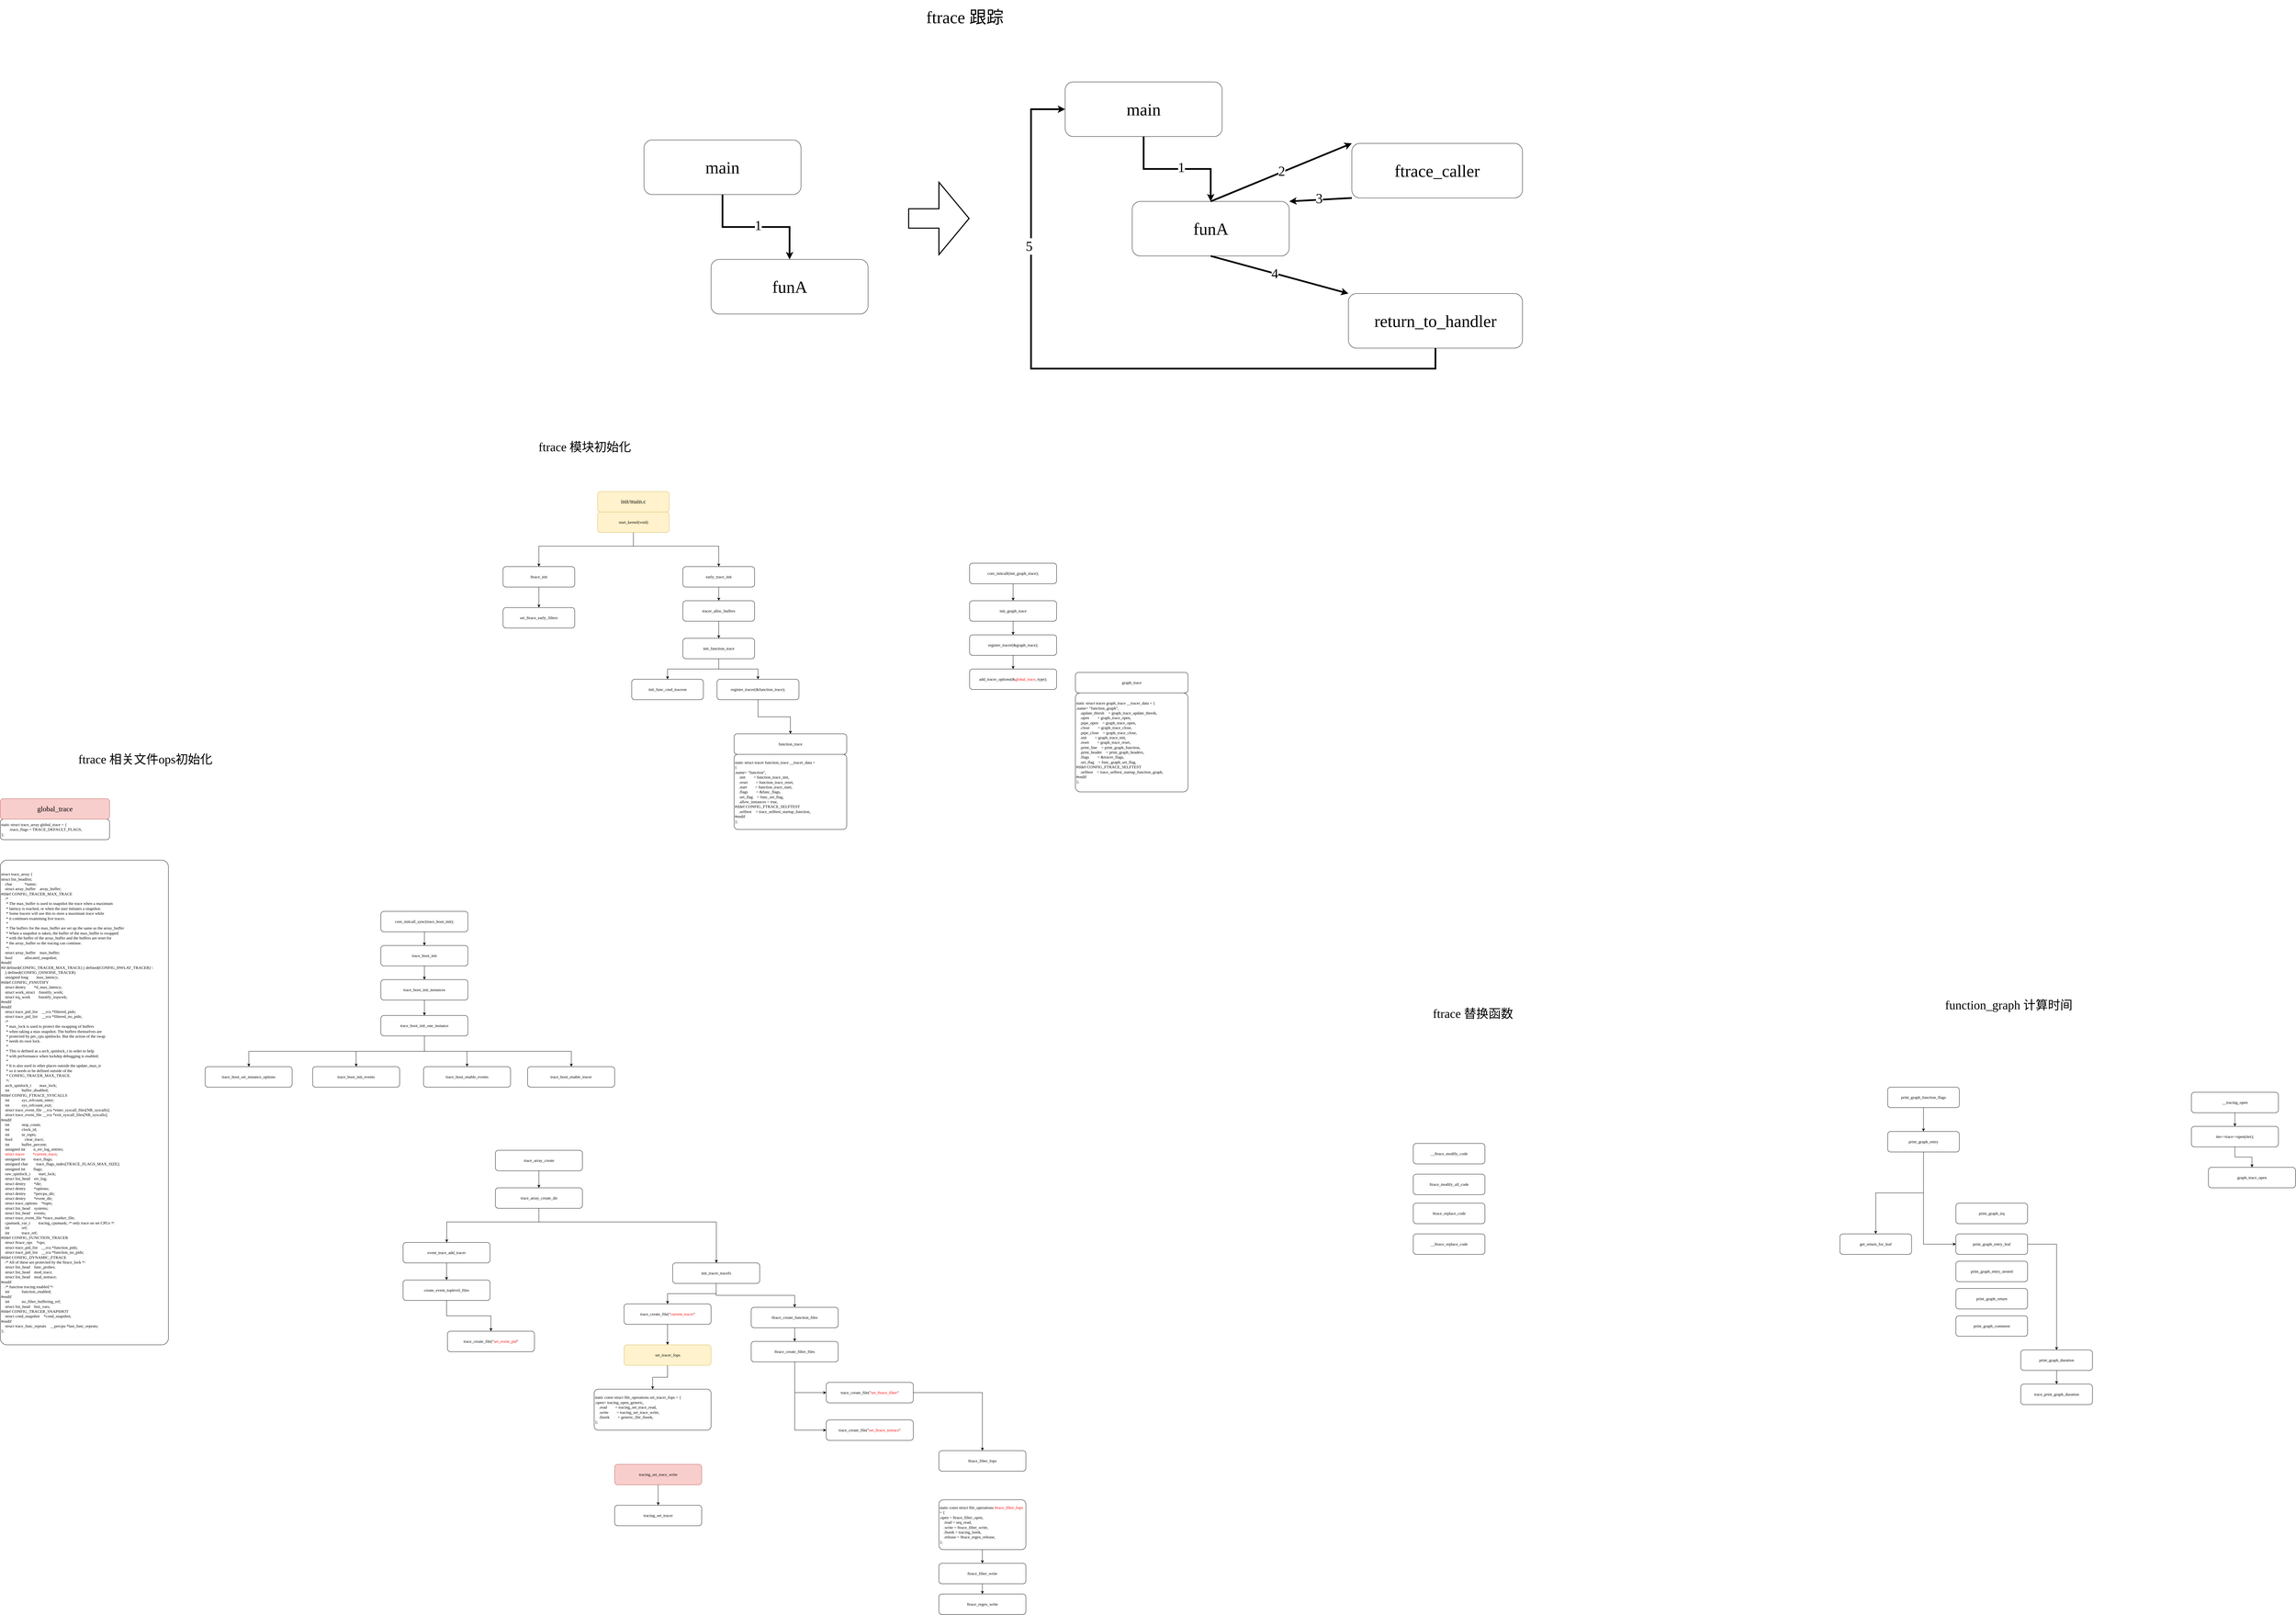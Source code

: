 <mxfile version="21.5.1" type="github">
  <diagram name="第 1 页" id="w4x_2R9_S8eYR8eUu1c0">
    <mxGraphModel dx="6146" dy="4954" grid="1" gridSize="10" guides="1" tooltips="1" connect="1" arrows="1" fold="1" page="1" pageScale="1" pageWidth="827" pageHeight="1169" math="0" shadow="0">
      <root>
        <mxCell id="0" />
        <mxCell id="1" parent="0" />
        <mxCell id="lI0yHoPdUwUrElJfoZzd-93" style="edgeStyle=orthogonalEdgeStyle;rounded=0;orthogonalLoop=1;jettySize=auto;html=1;strokeWidth=5;fontFamily=Verdana;" edge="1" source="lI0yHoPdUwUrElJfoZzd-94" target="lI0yHoPdUwUrElJfoZzd-95" parent="1">
          <mxGeometry relative="1" as="geometry" />
        </mxCell>
        <mxCell id="2c4RRyOylFPwlqXWgiFf-1" value="&lt;div&gt;trace_print_graph_duration&lt;br&gt;&lt;/div&gt;" style="rounded=1;whiteSpace=wrap;html=1;fontFamily=Verdana;" parent="1" vertex="1">
          <mxGeometry x="2380" y="1355" width="210" height="60" as="geometry" />
        </mxCell>
        <mxCell id="2c4RRyOylFPwlqXWgiFf-4" style="edgeStyle=orthogonalEdgeStyle;rounded=0;orthogonalLoop=1;jettySize=auto;html=1;fontFamily=Verdana;" parent="1" source="2c4RRyOylFPwlqXWgiFf-2" target="2c4RRyOylFPwlqXWgiFf-1" edge="1">
          <mxGeometry relative="1" as="geometry" />
        </mxCell>
        <mxCell id="2c4RRyOylFPwlqXWgiFf-2" value="print_graph_duration" style="rounded=1;whiteSpace=wrap;html=1;fontFamily=Verdana;" parent="1" vertex="1">
          <mxGeometry x="2380" y="1255" width="210" height="60" as="geometry" />
        </mxCell>
        <mxCell id="2c4RRyOylFPwlqXWgiFf-3" value="print_graph_irq" style="rounded=1;whiteSpace=wrap;html=1;fontFamily=Verdana;" parent="1" vertex="1">
          <mxGeometry x="2190" y="825" width="210" height="60" as="geometry" />
        </mxCell>
        <mxCell id="2c4RRyOylFPwlqXWgiFf-15" style="edgeStyle=orthogonalEdgeStyle;rounded=0;orthogonalLoop=1;jettySize=auto;html=1;fontFamily=Verdana;" parent="1" source="2c4RRyOylFPwlqXWgiFf-5" target="2c4RRyOylFPwlqXWgiFf-2" edge="1">
          <mxGeometry relative="1" as="geometry">
            <Array as="points">
              <mxPoint x="2485" y="945" />
            </Array>
          </mxGeometry>
        </mxCell>
        <mxCell id="2c4RRyOylFPwlqXWgiFf-5" value="print_graph_entry_leaf" style="rounded=1;whiteSpace=wrap;html=1;fontFamily=Verdana;" parent="1" vertex="1">
          <mxGeometry x="2190" y="915" width="210" height="60" as="geometry" />
        </mxCell>
        <mxCell id="2c4RRyOylFPwlqXWgiFf-6" value="print_graph_entry_nested" style="rounded=1;whiteSpace=wrap;html=1;fontFamily=Verdana;" parent="1" vertex="1">
          <mxGeometry x="2190" y="995" width="210" height="60" as="geometry" />
        </mxCell>
        <mxCell id="2c4RRyOylFPwlqXWgiFf-7" value="print_graph_return" style="rounded=1;whiteSpace=wrap;html=1;fontFamily=Verdana;" parent="1" vertex="1">
          <mxGeometry x="2190" y="1075" width="210" height="60" as="geometry" />
        </mxCell>
        <mxCell id="2c4RRyOylFPwlqXWgiFf-8" value="print_graph_comment" style="rounded=1;whiteSpace=wrap;html=1;fontFamily=Verdana;" parent="1" vertex="1">
          <mxGeometry x="2190" y="1155" width="210" height="60" as="geometry" />
        </mxCell>
        <mxCell id="2c4RRyOylFPwlqXWgiFf-13" style="edgeStyle=orthogonalEdgeStyle;rounded=0;orthogonalLoop=1;jettySize=auto;html=1;fontFamily=Verdana;" parent="1" source="2c4RRyOylFPwlqXWgiFf-9" target="2c4RRyOylFPwlqXWgiFf-10" edge="1">
          <mxGeometry relative="1" as="geometry" />
        </mxCell>
        <mxCell id="2c4RRyOylFPwlqXWgiFf-14" style="edgeStyle=orthogonalEdgeStyle;rounded=0;orthogonalLoop=1;jettySize=auto;html=1;entryX=0;entryY=0.5;entryDx=0;entryDy=0;fontFamily=Verdana;" parent="1" source="2c4RRyOylFPwlqXWgiFf-9" target="2c4RRyOylFPwlqXWgiFf-5" edge="1">
          <mxGeometry relative="1" as="geometry" />
        </mxCell>
        <mxCell id="2c4RRyOylFPwlqXWgiFf-9" value="print_graph_entry" style="rounded=1;whiteSpace=wrap;html=1;fontFamily=Verdana;" parent="1" vertex="1">
          <mxGeometry x="1990" y="615" width="210" height="60" as="geometry" />
        </mxCell>
        <mxCell id="2c4RRyOylFPwlqXWgiFf-10" value="get_return_for_leaf" style="rounded=1;whiteSpace=wrap;html=1;fontFamily=Verdana;" parent="1" vertex="1">
          <mxGeometry x="1850" y="915" width="210" height="60" as="geometry" />
        </mxCell>
        <mxCell id="2c4RRyOylFPwlqXWgiFf-12" style="edgeStyle=orthogonalEdgeStyle;rounded=0;orthogonalLoop=1;jettySize=auto;html=1;fontFamily=Verdana;" parent="1" source="2c4RRyOylFPwlqXWgiFf-11" target="2c4RRyOylFPwlqXWgiFf-9" edge="1">
          <mxGeometry relative="1" as="geometry" />
        </mxCell>
        <mxCell id="2c4RRyOylFPwlqXWgiFf-11" value="print_graph_function_flags" style="rounded=1;whiteSpace=wrap;html=1;fontFamily=Verdana;" parent="1" vertex="1">
          <mxGeometry x="1990" y="485" width="210" height="60" as="geometry" />
        </mxCell>
        <mxCell id="lI0yHoPdUwUrElJfoZzd-84" style="edgeStyle=orthogonalEdgeStyle;rounded=0;orthogonalLoop=1;jettySize=auto;html=1;fontFamily=Verdana;" edge="1" parent="1" source="lI0yHoPdUwUrElJfoZzd-1" target="lI0yHoPdUwUrElJfoZzd-3">
          <mxGeometry relative="1" as="geometry" />
        </mxCell>
        <mxCell id="lI0yHoPdUwUrElJfoZzd-1" value="ftrace_init" style="rounded=1;whiteSpace=wrap;html=1;fontFamily=Verdana;" vertex="1" parent="1">
          <mxGeometry x="-2067" y="-1040" width="210" height="60" as="geometry" />
        </mxCell>
        <mxCell id="lI0yHoPdUwUrElJfoZzd-82" style="edgeStyle=orthogonalEdgeStyle;rounded=0;orthogonalLoop=1;jettySize=auto;html=1;fontFamily=Verdana;" edge="1" parent="1" source="lI0yHoPdUwUrElJfoZzd-2" target="lI0yHoPdUwUrElJfoZzd-1">
          <mxGeometry relative="1" as="geometry">
            <Array as="points">
              <mxPoint x="-1685" y="-1100" />
              <mxPoint x="-1962" y="-1100" />
            </Array>
          </mxGeometry>
        </mxCell>
        <mxCell id="lI0yHoPdUwUrElJfoZzd-83" style="edgeStyle=orthogonalEdgeStyle;rounded=0;orthogonalLoop=1;jettySize=auto;html=1;fontFamily=Verdana;" edge="1" parent="1" source="lI0yHoPdUwUrElJfoZzd-2" target="lI0yHoPdUwUrElJfoZzd-9">
          <mxGeometry relative="1" as="geometry">
            <Array as="points">
              <mxPoint x="-1685" y="-1100" />
              <mxPoint x="-1435" y="-1100" />
            </Array>
          </mxGeometry>
        </mxCell>
        <mxCell id="lI0yHoPdUwUrElJfoZzd-2" value="start_kernel(void)" style="rounded=1;whiteSpace=wrap;html=1;fontFamily=Verdana;fillColor=#fff2cc;strokeColor=#d6b656;" vertex="1" parent="1">
          <mxGeometry x="-1790" y="-1200" width="210" height="60" as="geometry" />
        </mxCell>
        <mxCell id="lI0yHoPdUwUrElJfoZzd-3" value="set_ftrace_early_filters" style="rounded=1;whiteSpace=wrap;html=1;fontFamily=Verdana;" vertex="1" parent="1">
          <mxGeometry x="-2067" y="-920" width="210" height="60" as="geometry" />
        </mxCell>
        <mxCell id="lI0yHoPdUwUrElJfoZzd-72" style="edgeStyle=orthogonalEdgeStyle;rounded=0;orthogonalLoop=1;jettySize=auto;html=1;fontFamily=Verdana;" edge="1" parent="1" source="lI0yHoPdUwUrElJfoZzd-5" target="lI0yHoPdUwUrElJfoZzd-8">
          <mxGeometry relative="1" as="geometry" />
        </mxCell>
        <mxCell id="lI0yHoPdUwUrElJfoZzd-73" style="edgeStyle=orthogonalEdgeStyle;rounded=0;orthogonalLoop=1;jettySize=auto;html=1;fontFamily=Verdana;" edge="1" parent="1" source="lI0yHoPdUwUrElJfoZzd-5" target="lI0yHoPdUwUrElJfoZzd-7">
          <mxGeometry relative="1" as="geometry" />
        </mxCell>
        <mxCell id="lI0yHoPdUwUrElJfoZzd-5" value="init_function_trace" style="rounded=1;whiteSpace=wrap;html=1;fontFamily=Verdana;" vertex="1" parent="1">
          <mxGeometry x="-1540" y="-830" width="210" height="60" as="geometry" />
        </mxCell>
        <mxCell id="lI0yHoPdUwUrElJfoZzd-71" style="edgeStyle=orthogonalEdgeStyle;rounded=0;orthogonalLoop=1;jettySize=auto;html=1;fontFamily=Verdana;" edge="1" parent="1" source="lI0yHoPdUwUrElJfoZzd-6" target="lI0yHoPdUwUrElJfoZzd-5">
          <mxGeometry relative="1" as="geometry" />
        </mxCell>
        <mxCell id="lI0yHoPdUwUrElJfoZzd-6" value="tracer_alloc_buffers" style="rounded=1;whiteSpace=wrap;html=1;fontFamily=Verdana;" vertex="1" parent="1">
          <mxGeometry x="-1540" y="-940" width="210" height="60" as="geometry" />
        </mxCell>
        <mxCell id="lI0yHoPdUwUrElJfoZzd-74" style="edgeStyle=orthogonalEdgeStyle;rounded=0;orthogonalLoop=1;jettySize=auto;html=1;fontFamily=Verdana;" edge="1" parent="1" source="lI0yHoPdUwUrElJfoZzd-7" target="lI0yHoPdUwUrElJfoZzd-13">
          <mxGeometry relative="1" as="geometry" />
        </mxCell>
        <mxCell id="lI0yHoPdUwUrElJfoZzd-7" value="register_tracer(&amp;amp;function_trace);" style="rounded=1;whiteSpace=wrap;html=1;fontFamily=Verdana;" vertex="1" parent="1">
          <mxGeometry x="-1440" y="-710" width="240" height="60" as="geometry" />
        </mxCell>
        <mxCell id="lI0yHoPdUwUrElJfoZzd-8" value="init_func_cmd_traceon" style="rounded=1;whiteSpace=wrap;html=1;fontFamily=Verdana;" vertex="1" parent="1">
          <mxGeometry x="-1690" y="-710" width="210" height="60" as="geometry" />
        </mxCell>
        <mxCell id="lI0yHoPdUwUrElJfoZzd-70" style="edgeStyle=orthogonalEdgeStyle;rounded=0;orthogonalLoop=1;jettySize=auto;html=1;fontFamily=Verdana;" edge="1" parent="1" source="lI0yHoPdUwUrElJfoZzd-9" target="lI0yHoPdUwUrElJfoZzd-6">
          <mxGeometry relative="1" as="geometry" />
        </mxCell>
        <mxCell id="lI0yHoPdUwUrElJfoZzd-9" value="early_trace_init" style="rounded=1;whiteSpace=wrap;html=1;fontFamily=Verdana;" vertex="1" parent="1">
          <mxGeometry x="-1540" y="-1040" width="210" height="60" as="geometry" />
        </mxCell>
        <mxCell id="lI0yHoPdUwUrElJfoZzd-10" value="init/main.c" style="rounded=1;whiteSpace=wrap;html=1;fontFamily=Verdana;fillColor=#fff2cc;strokeColor=#d6b656;fontSize=17;" vertex="1" parent="1">
          <mxGeometry x="-1790" y="-1260" width="210" height="60" as="geometry" />
        </mxCell>
        <mxCell id="lI0yHoPdUwUrElJfoZzd-11" value="&lt;div&gt;static struct tracer function_trace __tracer_data =&lt;/div&gt;&lt;div&gt;{&lt;/div&gt;&lt;div&gt;.name= &quot;function&quot;,&lt;span style=&quot;&quot;&gt;&lt;span style=&quot;white-space: pre;&quot;&gt;&amp;nbsp;&amp;nbsp;&amp;nbsp;&amp;nbsp;&lt;/span&gt;&lt;/span&gt;&lt;span style=&quot;&quot;&gt;&lt;/span&gt;&lt;/div&gt;&lt;div&gt;&lt;span style=&quot;&quot;&gt;&lt;span style=&quot;&quot;&gt;&lt;span style=&quot;white-space: pre;&quot;&gt;&amp;nbsp;&amp;nbsp;&amp;nbsp;&amp;nbsp;&lt;/span&gt;&lt;/span&gt;.init&lt;span style=&quot;&quot;&gt;&lt;span style=&quot;white-space: pre;&quot;&gt;&amp;nbsp;&amp;nbsp;&amp;nbsp;&amp;nbsp;&lt;/span&gt;&lt;span style=&quot;white-space: pre;&quot;&gt;&amp;nbsp;&amp;nbsp;&amp;nbsp;&amp;nbsp;&lt;/span&gt;&lt;/span&gt;= function_trace_init,&lt;/span&gt;&lt;/div&gt;&lt;div&gt;&lt;span style=&quot;&quot;&gt;&lt;span style=&quot;&quot;&gt;&lt;span style=&quot;white-space: pre;&quot;&gt;&amp;nbsp;&amp;nbsp;&amp;nbsp;&amp;nbsp;&lt;/span&gt;&lt;/span&gt;.reset&lt;span style=&quot;&quot;&gt;&lt;span style=&quot;white-space: pre;&quot;&gt;&amp;nbsp;&amp;nbsp;&amp;nbsp;&amp;nbsp;&lt;/span&gt;&lt;span style=&quot;white-space: pre;&quot;&gt;&amp;nbsp;&amp;nbsp;&amp;nbsp;&amp;nbsp;&lt;/span&gt;&lt;/span&gt;= function_trace_reset,&lt;/span&gt;&lt;/div&gt;&lt;div&gt;&lt;span style=&quot;&quot;&gt;&lt;span style=&quot;&quot;&gt;&lt;span style=&quot;white-space: pre;&quot;&gt;&amp;nbsp;&amp;nbsp;&amp;nbsp;&amp;nbsp;&lt;/span&gt;&lt;/span&gt;.start&lt;span style=&quot;&quot;&gt;&lt;span style=&quot;white-space: pre;&quot;&gt;&amp;nbsp;&amp;nbsp;&amp;nbsp;&amp;nbsp;&lt;/span&gt;&lt;span style=&quot;white-space: pre;&quot;&gt;&amp;nbsp;&amp;nbsp;&amp;nbsp;&amp;nbsp;&lt;/span&gt;&lt;/span&gt;= function_trace_start,&lt;/span&gt;&lt;/div&gt;&lt;div&gt;&lt;span style=&quot;&quot;&gt;&lt;span style=&quot;&quot;&gt;&lt;span style=&quot;white-space: pre;&quot;&gt;&amp;nbsp;&amp;nbsp;&amp;nbsp;&amp;nbsp;&lt;/span&gt;&lt;/span&gt;.flags&lt;span style=&quot;&quot;&gt;&lt;span style=&quot;white-space: pre;&quot;&gt;&amp;nbsp;&amp;nbsp;&amp;nbsp;&amp;nbsp;&lt;/span&gt;&lt;span style=&quot;white-space: pre;&quot;&gt;&amp;nbsp;&amp;nbsp;&amp;nbsp;&amp;nbsp;&lt;/span&gt;&lt;/span&gt;= &amp;amp;func_flags,&lt;/span&gt;&lt;/div&gt;&lt;div&gt;&lt;span style=&quot;&quot;&gt;&lt;span style=&quot;&quot;&gt;&lt;span style=&quot;white-space: pre;&quot;&gt;&amp;nbsp;&amp;nbsp;&amp;nbsp;&amp;nbsp;&lt;/span&gt;&lt;/span&gt;.set_flag&lt;span style=&quot;&quot;&gt;&lt;span style=&quot;white-space: pre;&quot;&gt;&amp;nbsp;&amp;nbsp;&amp;nbsp;&amp;nbsp;&lt;/span&gt;&lt;/span&gt;= func_set_flag,&lt;/span&gt;&lt;/div&gt;&lt;div&gt;&lt;span style=&quot;&quot;&gt;&lt;span style=&quot;&quot;&gt;&lt;span style=&quot;white-space: pre;&quot;&gt;&amp;nbsp;&amp;nbsp;&amp;nbsp;&amp;nbsp;&lt;/span&gt;&lt;/span&gt;.allow_instances = true,&lt;/span&gt;&lt;/div&gt;&lt;div&gt;#ifdef CONFIG_FTRACE_SELFTEST&lt;/div&gt;&lt;div&gt;&lt;span style=&quot;&quot;&gt;&lt;span style=&quot;&quot;&gt;&lt;span style=&quot;white-space: pre;&quot;&gt;&amp;nbsp;&amp;nbsp;&amp;nbsp;&amp;nbsp;&lt;/span&gt;&lt;/span&gt;.selftest&lt;span style=&quot;&quot;&gt;&lt;span style=&quot;white-space: pre;&quot;&gt;&amp;nbsp;&amp;nbsp;&amp;nbsp;&amp;nbsp;&lt;/span&gt;&lt;/span&gt;= trace_selftest_startup_function,&lt;/span&gt;&lt;/div&gt;&lt;div&gt;#endif&lt;/div&gt;&lt;div&gt;};&lt;/div&gt;" style="rounded=1;whiteSpace=wrap;html=1;fontFamily=Verdana;align=left;arcSize=5;" vertex="1" parent="1">
          <mxGeometry x="-1390" y="-490" width="330" height="220" as="geometry" />
        </mxCell>
        <mxCell id="lI0yHoPdUwUrElJfoZzd-12" value="&lt;div&gt;static struct tracer graph_trace __tracer_data = {&lt;/div&gt;&lt;div&gt;.name= &quot;function_graph&quot;,&lt;span style=&quot;&quot;&gt;&lt;span style=&quot;white-space: pre;&quot;&gt;&amp;nbsp;&amp;nbsp;&amp;nbsp;&amp;nbsp;&lt;/span&gt;&lt;/span&gt;&lt;span style=&quot;&quot;&gt;&lt;/span&gt;&lt;/div&gt;&lt;div&gt;&lt;span style=&quot;&quot;&gt;&lt;span style=&quot;&quot;&gt;&lt;span style=&quot;white-space: pre;&quot;&gt;&amp;nbsp;&amp;nbsp;&amp;nbsp;&amp;nbsp;&lt;/span&gt;&lt;/span&gt;.update_thresh&lt;span style=&quot;&quot;&gt;&lt;span style=&quot;white-space: pre;&quot;&gt;&amp;nbsp;&amp;nbsp;&amp;nbsp;&amp;nbsp;&lt;/span&gt;&lt;/span&gt;= graph_trace_update_thresh,&lt;/span&gt;&lt;/div&gt;&lt;div&gt;&lt;span style=&quot;&quot;&gt;&lt;span style=&quot;&quot;&gt;&lt;span style=&quot;white-space: pre;&quot;&gt;&amp;nbsp;&amp;nbsp;&amp;nbsp;&amp;nbsp;&lt;/span&gt;&lt;/span&gt;.open&lt;span style=&quot;&quot;&gt;&lt;span style=&quot;white-space: pre;&quot;&gt;&amp;nbsp;&amp;nbsp;&amp;nbsp;&amp;nbsp;&lt;/span&gt;&lt;span style=&quot;white-space: pre;&quot;&gt;&amp;nbsp;&amp;nbsp;&amp;nbsp;&amp;nbsp;&lt;/span&gt;&lt;/span&gt;= graph_trace_open,&lt;/span&gt;&lt;/div&gt;&lt;div&gt;&lt;span style=&quot;&quot;&gt;&lt;span style=&quot;&quot;&gt;&lt;span style=&quot;white-space: pre;&quot;&gt;&amp;nbsp;&amp;nbsp;&amp;nbsp;&amp;nbsp;&lt;/span&gt;&lt;/span&gt;.pipe_open&lt;span style=&quot;&quot;&gt;&lt;span style=&quot;white-space: pre;&quot;&gt;&amp;nbsp;&amp;nbsp;&amp;nbsp;&amp;nbsp;&lt;/span&gt;&lt;/span&gt;= graph_trace_open,&lt;/span&gt;&lt;/div&gt;&lt;div&gt;&lt;span style=&quot;&quot;&gt;&lt;span style=&quot;&quot;&gt;&lt;span style=&quot;white-space: pre;&quot;&gt;&amp;nbsp;&amp;nbsp;&amp;nbsp;&amp;nbsp;&lt;/span&gt;&lt;/span&gt;.close&lt;span style=&quot;&quot;&gt;&lt;span style=&quot;white-space: pre;&quot;&gt;&amp;nbsp;&amp;nbsp;&amp;nbsp;&amp;nbsp;&lt;/span&gt;&lt;span style=&quot;white-space: pre;&quot;&gt;&amp;nbsp;&amp;nbsp;&amp;nbsp;&amp;nbsp;&lt;/span&gt;&lt;/span&gt;= graph_trace_close,&lt;/span&gt;&lt;/div&gt;&lt;div&gt;&lt;span style=&quot;&quot;&gt;&lt;span style=&quot;&quot;&gt;&lt;span style=&quot;white-space: pre;&quot;&gt;&amp;nbsp;&amp;nbsp;&amp;nbsp;&amp;nbsp;&lt;/span&gt;&lt;/span&gt;.pipe_close&lt;span style=&quot;&quot;&gt;&lt;span style=&quot;white-space: pre;&quot;&gt;&amp;nbsp;&amp;nbsp;&amp;nbsp;&amp;nbsp;&lt;/span&gt;&lt;/span&gt;= graph_trace_close,&lt;/span&gt;&lt;/div&gt;&lt;div&gt;&lt;span style=&quot;&quot;&gt;&lt;span style=&quot;&quot;&gt;&lt;span style=&quot;white-space: pre;&quot;&gt;&amp;nbsp;&amp;nbsp;&amp;nbsp;&amp;nbsp;&lt;/span&gt;&lt;/span&gt;.init&lt;span style=&quot;&quot;&gt;&lt;span style=&quot;white-space: pre;&quot;&gt;&amp;nbsp;&amp;nbsp;&amp;nbsp;&amp;nbsp;&lt;/span&gt;&lt;span style=&quot;white-space: pre;&quot;&gt;&amp;nbsp;&amp;nbsp;&amp;nbsp;&amp;nbsp;&lt;/span&gt;&lt;/span&gt;= graph_trace_init,&lt;/span&gt;&lt;/div&gt;&lt;div&gt;&lt;span style=&quot;&quot;&gt;&lt;span style=&quot;&quot;&gt;&lt;span style=&quot;white-space: pre;&quot;&gt;&amp;nbsp;&amp;nbsp;&amp;nbsp;&amp;nbsp;&lt;/span&gt;&lt;/span&gt;.reset&lt;span style=&quot;&quot;&gt;&lt;span style=&quot;white-space: pre;&quot;&gt;&amp;nbsp;&amp;nbsp;&amp;nbsp;&amp;nbsp;&lt;/span&gt;&lt;span style=&quot;white-space: pre;&quot;&gt;&amp;nbsp;&amp;nbsp;&amp;nbsp;&amp;nbsp;&lt;/span&gt;&lt;/span&gt;= graph_trace_reset,&lt;/span&gt;&lt;/div&gt;&lt;div&gt;&lt;span style=&quot;&quot;&gt;&lt;span style=&quot;&quot;&gt;&lt;span style=&quot;white-space: pre;&quot;&gt;&amp;nbsp;&amp;nbsp;&amp;nbsp;&amp;nbsp;&lt;/span&gt;&lt;/span&gt;.print_line&lt;span style=&quot;&quot;&gt;&lt;span style=&quot;white-space: pre;&quot;&gt;&amp;nbsp;&amp;nbsp;&amp;nbsp;&amp;nbsp;&lt;/span&gt;&lt;/span&gt;= print_graph_function,&lt;/span&gt;&lt;/div&gt;&lt;div&gt;&lt;span style=&quot;&quot;&gt;&lt;span style=&quot;&quot;&gt;&lt;span style=&quot;white-space: pre;&quot;&gt;&amp;nbsp;&amp;nbsp;&amp;nbsp;&amp;nbsp;&lt;/span&gt;&lt;/span&gt;.print_header&lt;span style=&quot;&quot;&gt;&lt;span style=&quot;white-space: pre;&quot;&gt;&amp;nbsp;&amp;nbsp;&amp;nbsp;&amp;nbsp;&lt;/span&gt;&lt;/span&gt;= print_graph_headers,&lt;/span&gt;&lt;/div&gt;&lt;div&gt;&lt;span style=&quot;&quot;&gt;&lt;span style=&quot;&quot;&gt;&lt;span style=&quot;white-space: pre;&quot;&gt;&amp;nbsp;&amp;nbsp;&amp;nbsp;&amp;nbsp;&lt;/span&gt;&lt;/span&gt;.flags&lt;span style=&quot;&quot;&gt;&lt;span style=&quot;white-space: pre;&quot;&gt;&amp;nbsp;&amp;nbsp;&amp;nbsp;&amp;nbsp;&lt;/span&gt;&lt;span style=&quot;white-space: pre;&quot;&gt;&amp;nbsp;&amp;nbsp;&amp;nbsp;&amp;nbsp;&lt;/span&gt;&lt;/span&gt;= &amp;amp;tracer_flags,&lt;/span&gt;&lt;/div&gt;&lt;div&gt;&lt;span style=&quot;&quot;&gt;&lt;span style=&quot;&quot;&gt;&lt;span style=&quot;white-space: pre;&quot;&gt;&amp;nbsp;&amp;nbsp;&amp;nbsp;&amp;nbsp;&lt;/span&gt;&lt;/span&gt;.set_flag&lt;span style=&quot;&quot;&gt;&lt;span style=&quot;white-space: pre;&quot;&gt;&amp;nbsp;&amp;nbsp;&amp;nbsp;&amp;nbsp;&lt;/span&gt;&lt;/span&gt;= func_graph_set_flag,&lt;/span&gt;&lt;/div&gt;&lt;div&gt;#ifdef CONFIG_FTRACE_SELFTEST&lt;/div&gt;&lt;div&gt;&lt;span style=&quot;&quot;&gt;&lt;span style=&quot;&quot;&gt;&lt;span style=&quot;white-space: pre;&quot;&gt;&amp;nbsp;&amp;nbsp;&amp;nbsp;&amp;nbsp;&lt;/span&gt;&lt;/span&gt;.selftest&lt;span style=&quot;&quot;&gt;&lt;span style=&quot;white-space: pre;&quot;&gt;&amp;nbsp;&amp;nbsp;&amp;nbsp;&amp;nbsp;&lt;/span&gt;&lt;/span&gt;= trace_selftest_startup_function_graph,&lt;/span&gt;&lt;/div&gt;&lt;div&gt;#endif&lt;/div&gt;&lt;div&gt;};&lt;/div&gt;" style="rounded=1;whiteSpace=wrap;html=1;fontFamily=Verdana;align=left;arcSize=5;" vertex="1" parent="1">
          <mxGeometry x="-390" y="-670" width="330" height="290" as="geometry" />
        </mxCell>
        <mxCell id="lI0yHoPdUwUrElJfoZzd-13" value="function_trace" style="rounded=1;whiteSpace=wrap;html=1;fontFamily=Verdana;" vertex="1" parent="1">
          <mxGeometry x="-1390" y="-550" width="330" height="60" as="geometry" />
        </mxCell>
        <mxCell id="lI0yHoPdUwUrElJfoZzd-14" value="graph_trace" style="rounded=1;whiteSpace=wrap;html=1;fontFamily=Verdana;" vertex="1" parent="1">
          <mxGeometry x="-390" y="-730" width="330" height="60" as="geometry" />
        </mxCell>
        <mxCell id="lI0yHoPdUwUrElJfoZzd-78" style="edgeStyle=orthogonalEdgeStyle;rounded=0;orthogonalLoop=1;jettySize=auto;html=1;fontFamily=Verdana;" edge="1" parent="1" source="lI0yHoPdUwUrElJfoZzd-15" target="lI0yHoPdUwUrElJfoZzd-18">
          <mxGeometry relative="1" as="geometry" />
        </mxCell>
        <mxCell id="lI0yHoPdUwUrElJfoZzd-15" value="register_tracer(&amp;amp;graph_trace);" style="rounded=1;whiteSpace=wrap;html=1;fontFamily=Verdana;" vertex="1" parent="1">
          <mxGeometry x="-700" y="-840" width="255" height="60" as="geometry" />
        </mxCell>
        <mxCell id="lI0yHoPdUwUrElJfoZzd-77" style="edgeStyle=orthogonalEdgeStyle;rounded=0;orthogonalLoop=1;jettySize=auto;html=1;fontFamily=Verdana;" edge="1" parent="1" source="lI0yHoPdUwUrElJfoZzd-16" target="lI0yHoPdUwUrElJfoZzd-15">
          <mxGeometry relative="1" as="geometry" />
        </mxCell>
        <mxCell id="lI0yHoPdUwUrElJfoZzd-16" value="init_graph_trace" style="rounded=1;whiteSpace=wrap;html=1;fontFamily=Verdana;" vertex="1" parent="1">
          <mxGeometry x="-700" y="-940" width="255" height="60" as="geometry" />
        </mxCell>
        <mxCell id="lI0yHoPdUwUrElJfoZzd-76" style="edgeStyle=orthogonalEdgeStyle;rounded=0;orthogonalLoop=1;jettySize=auto;html=1;fontFamily=Verdana;" edge="1" parent="1" source="lI0yHoPdUwUrElJfoZzd-17" target="lI0yHoPdUwUrElJfoZzd-16">
          <mxGeometry relative="1" as="geometry" />
        </mxCell>
        <mxCell id="lI0yHoPdUwUrElJfoZzd-17" value="core_initcall(init_graph_trace);" style="rounded=1;whiteSpace=wrap;html=1;fontFamily=Verdana;" vertex="1" parent="1">
          <mxGeometry x="-700" y="-1050" width="255" height="60" as="geometry" />
        </mxCell>
        <mxCell id="lI0yHoPdUwUrElJfoZzd-18" value="add_tracer_options(&amp;amp;&lt;font color=&quot;#ff0000&quot;&gt;global_trace&lt;/font&gt;, type);" style="rounded=1;whiteSpace=wrap;html=1;fontFamily=Verdana;" vertex="1" parent="1">
          <mxGeometry x="-700" y="-740" width="255" height="60" as="geometry" />
        </mxCell>
        <mxCell id="lI0yHoPdUwUrElJfoZzd-47" style="edgeStyle=orthogonalEdgeStyle;rounded=0;orthogonalLoop=1;jettySize=auto;html=1;fontFamily=Verdana;" edge="1" parent="1" source="lI0yHoPdUwUrElJfoZzd-19" target="lI0yHoPdUwUrElJfoZzd-26">
          <mxGeometry relative="1" as="geometry" />
        </mxCell>
        <mxCell id="lI0yHoPdUwUrElJfoZzd-48" style="edgeStyle=orthogonalEdgeStyle;rounded=0;orthogonalLoop=1;jettySize=auto;html=1;fontFamily=Verdana;" edge="1" parent="1" source="lI0yHoPdUwUrElJfoZzd-19" target="lI0yHoPdUwUrElJfoZzd-29">
          <mxGeometry relative="1" as="geometry" />
        </mxCell>
        <mxCell id="lI0yHoPdUwUrElJfoZzd-19" value="init_tracer_tracefs" style="rounded=1;whiteSpace=wrap;html=1;fontFamily=Verdana;" vertex="1" parent="1">
          <mxGeometry x="-1570" y="1000" width="255" height="60" as="geometry" />
        </mxCell>
        <mxCell id="lI0yHoPdUwUrElJfoZzd-45" style="edgeStyle=orthogonalEdgeStyle;rounded=0;orthogonalLoop=1;jettySize=auto;html=1;fontFamily=Verdana;" edge="1" parent="1" source="lI0yHoPdUwUrElJfoZzd-21" target="lI0yHoPdUwUrElJfoZzd-22">
          <mxGeometry relative="1" as="geometry" />
        </mxCell>
        <mxCell id="lI0yHoPdUwUrElJfoZzd-21" value="create_event_toplevel_files" style="rounded=1;whiteSpace=wrap;html=1;fontFamily=Verdana;" vertex="1" parent="1">
          <mxGeometry x="-2360" y="1050" width="255" height="60" as="geometry" />
        </mxCell>
        <mxCell id="lI0yHoPdUwUrElJfoZzd-22" value="trace_create_file(&quot;&lt;font color=&quot;#ff0000&quot;&gt;set_event_pid&lt;/font&gt;&quot;" style="rounded=1;whiteSpace=wrap;html=1;fontFamily=Verdana;" vertex="1" parent="1">
          <mxGeometry x="-2230" y="1200" width="255" height="60" as="geometry" />
        </mxCell>
        <mxCell id="lI0yHoPdUwUrElJfoZzd-23" value="trace_create_file(&quot;&lt;font color=&quot;#ff0000&quot;&gt;set_ftrace_notrace&lt;/font&gt;&quot;" style="rounded=1;whiteSpace=wrap;html=1;fontFamily=Verdana;" vertex="1" parent="1">
          <mxGeometry x="-1120" y="1460" width="255" height="60" as="geometry" />
        </mxCell>
        <mxCell id="lI0yHoPdUwUrElJfoZzd-52" style="edgeStyle=orthogonalEdgeStyle;rounded=0;orthogonalLoop=1;jettySize=auto;html=1;entryX=0;entryY=0.5;entryDx=0;entryDy=0;fontFamily=Verdana;" edge="1" parent="1" source="lI0yHoPdUwUrElJfoZzd-24" target="lI0yHoPdUwUrElJfoZzd-25">
          <mxGeometry relative="1" as="geometry" />
        </mxCell>
        <mxCell id="lI0yHoPdUwUrElJfoZzd-53" style="edgeStyle=orthogonalEdgeStyle;rounded=0;orthogonalLoop=1;jettySize=auto;html=1;entryX=0;entryY=0.5;entryDx=0;entryDy=0;fontFamily=Verdana;" edge="1" parent="1" source="lI0yHoPdUwUrElJfoZzd-24" target="lI0yHoPdUwUrElJfoZzd-23">
          <mxGeometry relative="1" as="geometry" />
        </mxCell>
        <mxCell id="lI0yHoPdUwUrElJfoZzd-24" value="ftrace_create_filter_files" style="rounded=1;whiteSpace=wrap;html=1;fontFamily=Verdana;" vertex="1" parent="1">
          <mxGeometry x="-1340" y="1230" width="255" height="60" as="geometry" />
        </mxCell>
        <mxCell id="lI0yHoPdUwUrElJfoZzd-115" style="edgeStyle=orthogonalEdgeStyle;rounded=0;orthogonalLoop=1;jettySize=auto;html=1;" edge="1" parent="1" source="lI0yHoPdUwUrElJfoZzd-25" target="lI0yHoPdUwUrElJfoZzd-114">
          <mxGeometry relative="1" as="geometry" />
        </mxCell>
        <mxCell id="lI0yHoPdUwUrElJfoZzd-25" value="trace_create_file(&quot;&lt;font color=&quot;#ff0000&quot;&gt;set_ftrace_filter&lt;/font&gt;&quot;" style="rounded=1;whiteSpace=wrap;html=1;fontFamily=Verdana;" vertex="1" parent="1">
          <mxGeometry x="-1120" y="1350" width="255" height="60" as="geometry" />
        </mxCell>
        <mxCell id="lI0yHoPdUwUrElJfoZzd-57" style="edgeStyle=orthogonalEdgeStyle;rounded=0;orthogonalLoop=1;jettySize=auto;html=1;fontFamily=Verdana;" edge="1" parent="1" source="lI0yHoPdUwUrElJfoZzd-26" target="lI0yHoPdUwUrElJfoZzd-56">
          <mxGeometry relative="1" as="geometry" />
        </mxCell>
        <mxCell id="lI0yHoPdUwUrElJfoZzd-26" value="trace_create_file(&quot;&lt;font color=&quot;#ff0000&quot;&gt;current_tracer&lt;/font&gt;&quot;" style="rounded=1;whiteSpace=wrap;html=1;fontFamily=Verdana;" vertex="1" parent="1">
          <mxGeometry x="-1712.5" y="1120" width="255" height="60" as="geometry" />
        </mxCell>
        <mxCell id="lI0yHoPdUwUrElJfoZzd-44" style="edgeStyle=orthogonalEdgeStyle;rounded=0;orthogonalLoop=1;jettySize=auto;html=1;entryX=0.5;entryY=0;entryDx=0;entryDy=0;fontFamily=Verdana;" edge="1" parent="1" source="lI0yHoPdUwUrElJfoZzd-27" target="lI0yHoPdUwUrElJfoZzd-21">
          <mxGeometry relative="1" as="geometry" />
        </mxCell>
        <mxCell id="lI0yHoPdUwUrElJfoZzd-27" value="event_trace_add_tracer" style="rounded=1;whiteSpace=wrap;html=1;fontFamily=Verdana;" vertex="1" parent="1">
          <mxGeometry x="-2360" y="940" width="255" height="60" as="geometry" />
        </mxCell>
        <mxCell id="lI0yHoPdUwUrElJfoZzd-43" style="edgeStyle=orthogonalEdgeStyle;rounded=0;orthogonalLoop=1;jettySize=auto;html=1;fontFamily=Verdana;" edge="1" parent="1" source="lI0yHoPdUwUrElJfoZzd-28" target="lI0yHoPdUwUrElJfoZzd-27">
          <mxGeometry relative="1" as="geometry">
            <Array as="points">
              <mxPoint x="-1962" y="880" />
              <mxPoint x="-2232" y="880" />
            </Array>
          </mxGeometry>
        </mxCell>
        <mxCell id="lI0yHoPdUwUrElJfoZzd-46" style="edgeStyle=orthogonalEdgeStyle;rounded=0;orthogonalLoop=1;jettySize=auto;html=1;fontFamily=Verdana;" edge="1" parent="1" source="lI0yHoPdUwUrElJfoZzd-28" target="lI0yHoPdUwUrElJfoZzd-19">
          <mxGeometry relative="1" as="geometry">
            <Array as="points">
              <mxPoint x="-1962" y="880" />
              <mxPoint x="-1442" y="880" />
            </Array>
          </mxGeometry>
        </mxCell>
        <mxCell id="lI0yHoPdUwUrElJfoZzd-28" value="trace_array_create_dir" style="rounded=1;whiteSpace=wrap;html=1;fontFamily=Verdana;" vertex="1" parent="1">
          <mxGeometry x="-2089.5" y="780" width="255" height="60" as="geometry" />
        </mxCell>
        <mxCell id="lI0yHoPdUwUrElJfoZzd-50" style="edgeStyle=orthogonalEdgeStyle;rounded=0;orthogonalLoop=1;jettySize=auto;html=1;fontFamily=Verdana;" edge="1" parent="1" source="lI0yHoPdUwUrElJfoZzd-29" target="lI0yHoPdUwUrElJfoZzd-24">
          <mxGeometry relative="1" as="geometry" />
        </mxCell>
        <mxCell id="lI0yHoPdUwUrElJfoZzd-29" value="ftrace_create_function_files" style="rounded=1;whiteSpace=wrap;html=1;fontFamily=Verdana;" vertex="1" parent="1">
          <mxGeometry x="-1340" y="1130" width="255" height="60" as="geometry" />
        </mxCell>
        <mxCell id="lI0yHoPdUwUrElJfoZzd-42" style="edgeStyle=orthogonalEdgeStyle;rounded=0;orthogonalLoop=1;jettySize=auto;html=1;fontFamily=Verdana;" edge="1" parent="1" source="lI0yHoPdUwUrElJfoZzd-31" target="lI0yHoPdUwUrElJfoZzd-28">
          <mxGeometry relative="1" as="geometry" />
        </mxCell>
        <mxCell id="lI0yHoPdUwUrElJfoZzd-31" value="trace_array_create" style="rounded=1;whiteSpace=wrap;html=1;fontFamily=Verdana;" vertex="1" parent="1">
          <mxGeometry x="-2089.5" y="670" width="255" height="60" as="geometry" />
        </mxCell>
        <mxCell id="lI0yHoPdUwUrElJfoZzd-65" style="edgeStyle=orthogonalEdgeStyle;rounded=0;orthogonalLoop=1;jettySize=auto;html=1;fontFamily=Verdana;" edge="1" parent="1" source="lI0yHoPdUwUrElJfoZzd-33" target="lI0yHoPdUwUrElJfoZzd-36">
          <mxGeometry relative="1" as="geometry" />
        </mxCell>
        <mxCell id="lI0yHoPdUwUrElJfoZzd-33" value="trace_boot_init_instances" style="rounded=1;whiteSpace=wrap;html=1;fontFamily=Verdana;" vertex="1" parent="1">
          <mxGeometry x="-2425" y="170" width="255" height="60" as="geometry" />
        </mxCell>
        <mxCell id="lI0yHoPdUwUrElJfoZzd-64" style="edgeStyle=orthogonalEdgeStyle;rounded=0;orthogonalLoop=1;jettySize=auto;html=1;fontFamily=Verdana;" edge="1" parent="1" source="lI0yHoPdUwUrElJfoZzd-34" target="lI0yHoPdUwUrElJfoZzd-33">
          <mxGeometry relative="1" as="geometry" />
        </mxCell>
        <mxCell id="lI0yHoPdUwUrElJfoZzd-34" value="trace_boot_init" style="rounded=1;whiteSpace=wrap;html=1;fontFamily=Verdana;" vertex="1" parent="1">
          <mxGeometry x="-2425" y="70" width="255" height="60" as="geometry" />
        </mxCell>
        <mxCell id="lI0yHoPdUwUrElJfoZzd-63" style="edgeStyle=orthogonalEdgeStyle;rounded=0;orthogonalLoop=1;jettySize=auto;html=1;fontFamily=Verdana;" edge="1" parent="1" source="lI0yHoPdUwUrElJfoZzd-35" target="lI0yHoPdUwUrElJfoZzd-34">
          <mxGeometry relative="1" as="geometry" />
        </mxCell>
        <mxCell id="lI0yHoPdUwUrElJfoZzd-35" value="core_initcall_sync(trace_boot_init);" style="rounded=1;whiteSpace=wrap;html=1;fontFamily=Verdana;" vertex="1" parent="1">
          <mxGeometry x="-2425" y="-30" width="255" height="60" as="geometry" />
        </mxCell>
        <mxCell id="lI0yHoPdUwUrElJfoZzd-66" style="edgeStyle=orthogonalEdgeStyle;rounded=0;orthogonalLoop=1;jettySize=auto;html=1;fontFamily=Verdana;" edge="1" parent="1" source="lI0yHoPdUwUrElJfoZzd-36" target="lI0yHoPdUwUrElJfoZzd-38">
          <mxGeometry relative="1" as="geometry">
            <Array as="points">
              <mxPoint x="-2297" y="380" />
              <mxPoint x="-2812" y="380" />
            </Array>
          </mxGeometry>
        </mxCell>
        <mxCell id="lI0yHoPdUwUrElJfoZzd-67" style="edgeStyle=orthogonalEdgeStyle;rounded=0;orthogonalLoop=1;jettySize=auto;html=1;fontFamily=Verdana;" edge="1" parent="1" source="lI0yHoPdUwUrElJfoZzd-36" target="lI0yHoPdUwUrElJfoZzd-39">
          <mxGeometry relative="1" as="geometry" />
        </mxCell>
        <mxCell id="lI0yHoPdUwUrElJfoZzd-68" style="edgeStyle=orthogonalEdgeStyle;rounded=0;orthogonalLoop=1;jettySize=auto;html=1;fontFamily=Verdana;" edge="1" parent="1" source="lI0yHoPdUwUrElJfoZzd-36" target="lI0yHoPdUwUrElJfoZzd-40">
          <mxGeometry relative="1" as="geometry" />
        </mxCell>
        <mxCell id="lI0yHoPdUwUrElJfoZzd-69" style="edgeStyle=orthogonalEdgeStyle;rounded=0;orthogonalLoop=1;jettySize=auto;html=1;fontFamily=Verdana;" edge="1" parent="1" source="lI0yHoPdUwUrElJfoZzd-36" target="lI0yHoPdUwUrElJfoZzd-41">
          <mxGeometry relative="1" as="geometry">
            <Array as="points">
              <mxPoint x="-2297" y="380" />
              <mxPoint x="-1867" y="380" />
            </Array>
          </mxGeometry>
        </mxCell>
        <mxCell id="lI0yHoPdUwUrElJfoZzd-36" value="trace_boot_init_one_instance" style="rounded=1;whiteSpace=wrap;html=1;fontFamily=Verdana;" vertex="1" parent="1">
          <mxGeometry x="-2425" y="275" width="255" height="60" as="geometry" />
        </mxCell>
        <mxCell id="lI0yHoPdUwUrElJfoZzd-38" value="trace_boot_set_instance_options" style="rounded=1;whiteSpace=wrap;html=1;fontFamily=Verdana;" vertex="1" parent="1">
          <mxGeometry x="-2940" y="425" width="255" height="60" as="geometry" />
        </mxCell>
        <mxCell id="lI0yHoPdUwUrElJfoZzd-39" value="trace_boot_init_events" style="rounded=1;whiteSpace=wrap;html=1;fontFamily=Verdana;" vertex="1" parent="1">
          <mxGeometry x="-2625" y="425" width="255" height="60" as="geometry" />
        </mxCell>
        <mxCell id="lI0yHoPdUwUrElJfoZzd-40" value="trace_boot_enable_events" style="rounded=1;whiteSpace=wrap;html=1;fontFamily=Verdana;" vertex="1" parent="1">
          <mxGeometry x="-2300" y="425" width="255" height="60" as="geometry" />
        </mxCell>
        <mxCell id="lI0yHoPdUwUrElJfoZzd-41" value="trace_boot_enable_tracer" style="rounded=1;whiteSpace=wrap;html=1;fontFamily=Verdana;" vertex="1" parent="1">
          <mxGeometry x="-1995" y="425" width="255" height="60" as="geometry" />
        </mxCell>
        <mxCell id="lI0yHoPdUwUrElJfoZzd-54" value="&lt;div&gt;static const struct file_operations set_tracer_fops = {&lt;/div&gt;&lt;div&gt;.open= tracing_open_generic,&lt;span style=&quot;&quot;&gt;&lt;span style=&quot;white-space: pre;&quot;&gt;&amp;nbsp;&amp;nbsp;&amp;nbsp;&amp;nbsp;&lt;/span&gt;&lt;/span&gt;&lt;span style=&quot;&quot;&gt;&lt;/span&gt;&lt;/div&gt;&lt;div&gt;&lt;span style=&quot;&quot;&gt;&lt;span style=&quot;&quot;&gt;&lt;span style=&quot;white-space: pre;&quot;&gt;&amp;nbsp;&amp;nbsp;&amp;nbsp;&amp;nbsp;&lt;/span&gt;&lt;/span&gt;.read&lt;span style=&quot;&quot;&gt;&lt;span style=&quot;white-space: pre;&quot;&gt;&amp;nbsp;&amp;nbsp;&amp;nbsp;&amp;nbsp;&lt;/span&gt;&lt;span style=&quot;white-space: pre;&quot;&gt;&amp;nbsp;&amp;nbsp;&amp;nbsp;&amp;nbsp;&lt;/span&gt;&lt;/span&gt;= tracing_set_trace_read,&lt;/span&gt;&lt;/div&gt;&lt;div&gt;&lt;span style=&quot;&quot;&gt;&lt;span style=&quot;&quot;&gt;&lt;span style=&quot;white-space: pre;&quot;&gt;&amp;nbsp;&amp;nbsp;&amp;nbsp;&amp;nbsp;&lt;/span&gt;&lt;/span&gt;.write&lt;span style=&quot;&quot;&gt;&lt;span style=&quot;white-space: pre;&quot;&gt;&amp;nbsp;&amp;nbsp;&amp;nbsp;&amp;nbsp;&lt;/span&gt;&lt;span style=&quot;white-space: pre;&quot;&gt;&amp;nbsp;&amp;nbsp;&amp;nbsp;&amp;nbsp;&lt;/span&gt;&lt;/span&gt;= tracing_set_trace_write,&lt;/span&gt;&lt;/div&gt;&lt;div&gt;&lt;span style=&quot;&quot;&gt;&lt;span style=&quot;&quot;&gt;&lt;span style=&quot;white-space: pre;&quot;&gt;&amp;nbsp;&amp;nbsp;&amp;nbsp;&amp;nbsp;&lt;/span&gt;&lt;/span&gt;.llseek&lt;span style=&quot;&quot;&gt;&lt;span style=&quot;white-space: pre;&quot;&gt;&amp;nbsp;&amp;nbsp;&amp;nbsp;&amp;nbsp;&lt;/span&gt;&lt;span style=&quot;white-space: pre;&quot;&gt;&amp;nbsp;&amp;nbsp;&amp;nbsp;&amp;nbsp;&lt;/span&gt;&lt;/span&gt;= generic_file_llseek,&lt;/span&gt;&lt;/div&gt;&lt;div&gt;};&lt;/div&gt;" style="rounded=1;whiteSpace=wrap;html=1;fontFamily=Verdana;align=left;arcSize=10;" vertex="1" parent="1">
          <mxGeometry x="-1800" y="1370" width="342.5" height="120" as="geometry" />
        </mxCell>
        <mxCell id="lI0yHoPdUwUrElJfoZzd-58" style="edgeStyle=orthogonalEdgeStyle;rounded=0;orthogonalLoop=1;jettySize=auto;html=1;fontFamily=Verdana;" edge="1" parent="1" source="lI0yHoPdUwUrElJfoZzd-56" target="lI0yHoPdUwUrElJfoZzd-54">
          <mxGeometry relative="1" as="geometry" />
        </mxCell>
        <mxCell id="lI0yHoPdUwUrElJfoZzd-56" value="set_tracer_fops" style="rounded=1;whiteSpace=wrap;html=1;fontFamily=Verdana;fillColor=#fff2cc;strokeColor=#d6b656;" vertex="1" parent="1">
          <mxGeometry x="-1712.5" y="1240" width="255" height="60" as="geometry" />
        </mxCell>
        <mxCell id="lI0yHoPdUwUrElJfoZzd-81" style="edgeStyle=orthogonalEdgeStyle;rounded=0;orthogonalLoop=1;jettySize=auto;html=1;fontFamily=Verdana;" edge="1" parent="1" source="lI0yHoPdUwUrElJfoZzd-60" target="lI0yHoPdUwUrElJfoZzd-61">
          <mxGeometry relative="1" as="geometry" />
        </mxCell>
        <mxCell id="lI0yHoPdUwUrElJfoZzd-60" value="tracing_set_trace_write" style="rounded=1;whiteSpace=wrap;html=1;fontFamily=Verdana;fillColor=#f8cecc;strokeColor=#b85450;" vertex="1" parent="1">
          <mxGeometry x="-1740" y="1590" width="255" height="60" as="geometry" />
        </mxCell>
        <mxCell id="lI0yHoPdUwUrElJfoZzd-61" value="tracing_set_tracer" style="rounded=1;whiteSpace=wrap;html=1;fontFamily=Verdana;" vertex="1" parent="1">
          <mxGeometry x="-1740" y="1710" width="255" height="60" as="geometry" />
        </mxCell>
        <mxCell id="lI0yHoPdUwUrElJfoZzd-62" value="&lt;div&gt;struct trace_array {&lt;/div&gt;&lt;div&gt;struct list_headlist;&lt;span style=&quot;&quot;&gt;&lt;span style=&quot;white-space: pre;&quot;&gt;&amp;nbsp;&amp;nbsp;&amp;nbsp;&amp;nbsp;&lt;/span&gt;&lt;/span&gt;&lt;span style=&quot;&quot;&gt;&lt;/span&gt;&lt;/div&gt;&lt;div&gt;&lt;span style=&quot;&quot;&gt;&lt;span style=&quot;&quot;&gt;&lt;span style=&quot;white-space: pre;&quot;&gt;&amp;nbsp;&amp;nbsp;&amp;nbsp;&amp;nbsp;&lt;/span&gt;&lt;/span&gt;char&lt;span style=&quot;&quot;&gt;&lt;span style=&quot;white-space: pre;&quot;&gt;&amp;nbsp;&amp;nbsp;&amp;nbsp;&amp;nbsp;&lt;/span&gt;&lt;span style=&quot;white-space: pre;&quot;&gt;&amp;nbsp;&amp;nbsp;&amp;nbsp;&amp;nbsp;&lt;/span&gt;&lt;span style=&quot;white-space: pre;&quot;&gt;&amp;nbsp;&amp;nbsp;&amp;nbsp;&amp;nbsp;&lt;/span&gt;&lt;/span&gt;*name;&lt;/span&gt;&lt;/div&gt;&lt;div&gt;&lt;span style=&quot;&quot;&gt;&lt;span style=&quot;&quot;&gt;&lt;span style=&quot;white-space: pre;&quot;&gt;&amp;nbsp;&amp;nbsp;&amp;nbsp;&amp;nbsp;&lt;/span&gt;&lt;/span&gt;struct array_buffer&lt;span style=&quot;&quot;&gt;&lt;span style=&quot;white-space: pre;&quot;&gt;&amp;nbsp;&amp;nbsp;&amp;nbsp;&amp;nbsp;&lt;/span&gt;&lt;/span&gt;array_buffer;&lt;/span&gt;&lt;/div&gt;&lt;div&gt;#ifdef CONFIG_TRACER_MAX_TRACE&lt;/div&gt;&lt;div&gt;&lt;span style=&quot;&quot;&gt;&lt;span style=&quot;&quot;&gt;&lt;span style=&quot;white-space: pre;&quot;&gt;&amp;nbsp;&amp;nbsp;&amp;nbsp;&amp;nbsp;&lt;/span&gt;&lt;/span&gt;/*&lt;/span&gt;&lt;/div&gt;&lt;div&gt;&lt;span style=&quot;&quot;&gt;&lt;span style=&quot;&quot;&gt;&lt;span style=&quot;white-space: pre;&quot;&gt;&amp;nbsp;&amp;nbsp;&amp;nbsp;&amp;nbsp;&lt;/span&gt;&lt;/span&gt; * The max_buffer is used to snapshot the trace when a maximum&lt;/span&gt;&lt;/div&gt;&lt;div&gt;&lt;span style=&quot;&quot;&gt;&lt;span style=&quot;&quot;&gt;&lt;span style=&quot;white-space: pre;&quot;&gt;&amp;nbsp;&amp;nbsp;&amp;nbsp;&amp;nbsp;&lt;/span&gt;&lt;/span&gt; * latency is reached, or when the user initiates a snapshot.&lt;/span&gt;&lt;/div&gt;&lt;div&gt;&lt;span style=&quot;&quot;&gt;&lt;span style=&quot;&quot;&gt;&lt;span style=&quot;white-space: pre;&quot;&gt;&amp;nbsp;&amp;nbsp;&amp;nbsp;&amp;nbsp;&lt;/span&gt;&lt;/span&gt; * Some tracers will use this to store a maximum trace while&lt;/span&gt;&lt;/div&gt;&lt;div&gt;&lt;span style=&quot;&quot;&gt;&lt;span style=&quot;&quot;&gt;&lt;span style=&quot;white-space: pre;&quot;&gt;&amp;nbsp;&amp;nbsp;&amp;nbsp;&amp;nbsp;&lt;/span&gt;&lt;/span&gt; * it continues examining live traces.&lt;/span&gt;&lt;/div&gt;&lt;div&gt;&lt;span style=&quot;&quot;&gt;&lt;span style=&quot;&quot;&gt;&lt;span style=&quot;white-space: pre;&quot;&gt;&amp;nbsp;&amp;nbsp;&amp;nbsp;&amp;nbsp;&lt;/span&gt;&lt;/span&gt; *&lt;/span&gt;&lt;/div&gt;&lt;div&gt;&lt;span style=&quot;&quot;&gt;&lt;span style=&quot;&quot;&gt;&lt;span style=&quot;white-space: pre;&quot;&gt;&amp;nbsp;&amp;nbsp;&amp;nbsp;&amp;nbsp;&lt;/span&gt;&lt;/span&gt; * The buffers for the max_buffer are set up the same as the array_buffer&lt;/span&gt;&lt;/div&gt;&lt;div&gt;&lt;span style=&quot;&quot;&gt;&lt;span style=&quot;&quot;&gt;&lt;span style=&quot;white-space: pre;&quot;&gt;&amp;nbsp;&amp;nbsp;&amp;nbsp;&amp;nbsp;&lt;/span&gt;&lt;/span&gt; * When a snapshot is taken, the buffer of the max_buffer is swapped&lt;/span&gt;&lt;/div&gt;&lt;div&gt;&lt;span style=&quot;&quot;&gt;&lt;span style=&quot;&quot;&gt;&lt;span style=&quot;white-space: pre;&quot;&gt;&amp;nbsp;&amp;nbsp;&amp;nbsp;&amp;nbsp;&lt;/span&gt;&lt;/span&gt; * with the buffer of the array_buffer and the buffers are reset for&lt;/span&gt;&lt;/div&gt;&lt;div&gt;&lt;span style=&quot;&quot;&gt;&lt;span style=&quot;&quot;&gt;&lt;span style=&quot;white-space: pre;&quot;&gt;&amp;nbsp;&amp;nbsp;&amp;nbsp;&amp;nbsp;&lt;/span&gt;&lt;/span&gt; * the array_buffer so the tracing can continue.&lt;/span&gt;&lt;/div&gt;&lt;div&gt;&lt;span style=&quot;&quot;&gt;&lt;span style=&quot;&quot;&gt;&lt;span style=&quot;white-space: pre;&quot;&gt;&amp;nbsp;&amp;nbsp;&amp;nbsp;&amp;nbsp;&lt;/span&gt;&lt;/span&gt; */&lt;/span&gt;&lt;/div&gt;&lt;div&gt;&lt;span style=&quot;&quot;&gt;&lt;span style=&quot;&quot;&gt;&lt;span style=&quot;white-space: pre;&quot;&gt;&amp;nbsp;&amp;nbsp;&amp;nbsp;&amp;nbsp;&lt;/span&gt;&lt;/span&gt;struct array_buffer&lt;span style=&quot;&quot;&gt;&lt;span style=&quot;white-space: pre;&quot;&gt;&amp;nbsp;&amp;nbsp;&amp;nbsp;&amp;nbsp;&lt;/span&gt;&lt;/span&gt;max_buffer;&lt;/span&gt;&lt;/div&gt;&lt;div&gt;&lt;span style=&quot;&quot;&gt;&lt;span style=&quot;&quot;&gt;&lt;span style=&quot;white-space: pre;&quot;&gt;&amp;nbsp;&amp;nbsp;&amp;nbsp;&amp;nbsp;&lt;/span&gt;&lt;/span&gt;bool&lt;span style=&quot;&quot;&gt;&lt;span style=&quot;white-space: pre;&quot;&gt;&amp;nbsp;&amp;nbsp;&amp;nbsp;&amp;nbsp;&lt;/span&gt;&lt;span style=&quot;white-space: pre;&quot;&gt;&amp;nbsp;&amp;nbsp;&amp;nbsp;&amp;nbsp;&lt;/span&gt;&lt;span style=&quot;white-space: pre;&quot;&gt;&amp;nbsp;&amp;nbsp;&amp;nbsp;&amp;nbsp;&lt;/span&gt;&lt;/span&gt;allocated_snapshot;&lt;/span&gt;&lt;/div&gt;&lt;div&gt;#endif&lt;/div&gt;&lt;div&gt;#if defined(CONFIG_TRACER_MAX_TRACE) || defined(CONFIG_HWLAT_TRACER) \&lt;/div&gt;&lt;div&gt;&lt;span style=&quot;&quot;&gt;&lt;span style=&quot;&quot;&gt;&lt;span style=&quot;white-space: pre;&quot;&gt;&amp;nbsp;&amp;nbsp;&amp;nbsp;&amp;nbsp;&lt;/span&gt;&lt;/span&gt;|| defined(CONFIG_OSNOISE_TRACER)&lt;/span&gt;&lt;/div&gt;&lt;div&gt;&lt;span style=&quot;&quot;&gt;&lt;span style=&quot;&quot;&gt;&lt;span style=&quot;white-space: pre;&quot;&gt;&amp;nbsp;&amp;nbsp;&amp;nbsp;&amp;nbsp;&lt;/span&gt;&lt;/span&gt;unsigned long&lt;span style=&quot;&quot;&gt;&lt;span style=&quot;white-space: pre;&quot;&gt;&amp;nbsp;&amp;nbsp;&amp;nbsp;&amp;nbsp;&lt;/span&gt;&lt;span style=&quot;white-space: pre;&quot;&gt;&amp;nbsp;&amp;nbsp;&amp;nbsp;&amp;nbsp;&lt;/span&gt;&lt;/span&gt;max_latency;&lt;/span&gt;&lt;/div&gt;&lt;div&gt;#ifdef CONFIG_FSNOTIFY&lt;/div&gt;&lt;div&gt;&lt;span style=&quot;&quot;&gt;&lt;span style=&quot;&quot;&gt;&lt;span style=&quot;white-space: pre;&quot;&gt;&amp;nbsp;&amp;nbsp;&amp;nbsp;&amp;nbsp;&lt;/span&gt;&lt;/span&gt;struct dentry&lt;span style=&quot;&quot;&gt;&lt;span style=&quot;white-space: pre;&quot;&gt;&amp;nbsp;&amp;nbsp;&amp;nbsp;&amp;nbsp;&lt;/span&gt;&lt;span style=&quot;white-space: pre;&quot;&gt;&amp;nbsp;&amp;nbsp;&amp;nbsp;&amp;nbsp;&lt;/span&gt;&lt;/span&gt;*d_max_latency;&lt;/span&gt;&lt;/div&gt;&lt;div&gt;&lt;span style=&quot;&quot;&gt;&lt;span style=&quot;&quot;&gt;&lt;span style=&quot;white-space: pre;&quot;&gt;&amp;nbsp;&amp;nbsp;&amp;nbsp;&amp;nbsp;&lt;/span&gt;&lt;/span&gt;struct work_struct&lt;span style=&quot;&quot;&gt;&lt;span style=&quot;white-space: pre;&quot;&gt;&amp;nbsp;&amp;nbsp;&amp;nbsp;&amp;nbsp;&lt;/span&gt;&lt;/span&gt;fsnotify_work;&lt;/span&gt;&lt;/div&gt;&lt;div&gt;&lt;span style=&quot;&quot;&gt;&lt;span style=&quot;&quot;&gt;&lt;span style=&quot;white-space: pre;&quot;&gt;&amp;nbsp;&amp;nbsp;&amp;nbsp;&amp;nbsp;&lt;/span&gt;&lt;/span&gt;struct irq_work&lt;span style=&quot;&quot;&gt;&lt;span style=&quot;white-space: pre;&quot;&gt;&amp;nbsp;&amp;nbsp;&amp;nbsp;&amp;nbsp;&lt;/span&gt;&lt;span style=&quot;white-space: pre;&quot;&gt;&amp;nbsp;&amp;nbsp;&amp;nbsp;&amp;nbsp;&lt;/span&gt;&lt;/span&gt;fsnotify_irqwork;&lt;/span&gt;&lt;/div&gt;&lt;div&gt;#endif&lt;/div&gt;&lt;div&gt;#endif&lt;/div&gt;&lt;div&gt;&lt;span style=&quot;&quot;&gt;&lt;span style=&quot;&quot;&gt;&lt;span style=&quot;white-space: pre;&quot;&gt;&amp;nbsp;&amp;nbsp;&amp;nbsp;&amp;nbsp;&lt;/span&gt;&lt;/span&gt;struct trace_pid_list&lt;span style=&quot;&quot;&gt;&lt;span style=&quot;white-space: pre;&quot;&gt;&amp;nbsp;&amp;nbsp;&amp;nbsp;&amp;nbsp;&lt;/span&gt;&lt;/span&gt;__rcu *filtered_pids;&lt;/span&gt;&lt;/div&gt;&lt;div&gt;&lt;span style=&quot;&quot;&gt;&lt;span style=&quot;&quot;&gt;&lt;span style=&quot;white-space: pre;&quot;&gt;&amp;nbsp;&amp;nbsp;&amp;nbsp;&amp;nbsp;&lt;/span&gt;&lt;/span&gt;struct trace_pid_list&lt;span style=&quot;&quot;&gt;&lt;span style=&quot;white-space: pre;&quot;&gt;&amp;nbsp;&amp;nbsp;&amp;nbsp;&amp;nbsp;&lt;/span&gt;&lt;/span&gt;__rcu *filtered_no_pids;&lt;/span&gt;&lt;/div&gt;&lt;div&gt;&lt;span style=&quot;&quot;&gt;&lt;span style=&quot;&quot;&gt;&lt;span style=&quot;white-space: pre;&quot;&gt;&amp;nbsp;&amp;nbsp;&amp;nbsp;&amp;nbsp;&lt;/span&gt;&lt;/span&gt;/*&lt;/span&gt;&lt;/div&gt;&lt;div&gt;&lt;span style=&quot;&quot;&gt;&lt;span style=&quot;&quot;&gt;&lt;span style=&quot;white-space: pre;&quot;&gt;&amp;nbsp;&amp;nbsp;&amp;nbsp;&amp;nbsp;&lt;/span&gt;&lt;/span&gt; * max_lock is used to protect the swapping of buffers&lt;/span&gt;&lt;/div&gt;&lt;div&gt;&lt;span style=&quot;&quot;&gt;&lt;span style=&quot;&quot;&gt;&lt;span style=&quot;white-space: pre;&quot;&gt;&amp;nbsp;&amp;nbsp;&amp;nbsp;&amp;nbsp;&lt;/span&gt;&lt;/span&gt; * when taking a max snapshot. The buffers themselves are&lt;/span&gt;&lt;/div&gt;&lt;div&gt;&lt;span style=&quot;&quot;&gt;&lt;span style=&quot;&quot;&gt;&lt;span style=&quot;white-space: pre;&quot;&gt;&amp;nbsp;&amp;nbsp;&amp;nbsp;&amp;nbsp;&lt;/span&gt;&lt;/span&gt; * protected by per_cpu spinlocks. But the action of the swap&lt;/span&gt;&lt;/div&gt;&lt;div&gt;&lt;span style=&quot;&quot;&gt;&lt;span style=&quot;&quot;&gt;&lt;span style=&quot;white-space: pre;&quot;&gt;&amp;nbsp;&amp;nbsp;&amp;nbsp;&amp;nbsp;&lt;/span&gt;&lt;/span&gt; * needs its own lock.&lt;/span&gt;&lt;/div&gt;&lt;div&gt;&lt;span style=&quot;&quot;&gt;&lt;span style=&quot;&quot;&gt;&lt;span style=&quot;white-space: pre;&quot;&gt;&amp;nbsp;&amp;nbsp;&amp;nbsp;&amp;nbsp;&lt;/span&gt;&lt;/span&gt; *&lt;/span&gt;&lt;/div&gt;&lt;div&gt;&lt;span style=&quot;&quot;&gt;&lt;span style=&quot;&quot;&gt;&lt;span style=&quot;white-space: pre;&quot;&gt;&amp;nbsp;&amp;nbsp;&amp;nbsp;&amp;nbsp;&lt;/span&gt;&lt;/span&gt; * This is defined as a arch_spinlock_t in order to help&lt;/span&gt;&lt;/div&gt;&lt;div&gt;&lt;span style=&quot;&quot;&gt;&lt;span style=&quot;&quot;&gt;&lt;span style=&quot;white-space: pre;&quot;&gt;&amp;nbsp;&amp;nbsp;&amp;nbsp;&amp;nbsp;&lt;/span&gt;&lt;/span&gt; * with performance when lockdep debugging is enabled.&lt;/span&gt;&lt;/div&gt;&lt;div&gt;&lt;span style=&quot;&quot;&gt;&lt;span style=&quot;&quot;&gt;&lt;span style=&quot;white-space: pre;&quot;&gt;&amp;nbsp;&amp;nbsp;&amp;nbsp;&amp;nbsp;&lt;/span&gt;&lt;/span&gt; *&lt;/span&gt;&lt;/div&gt;&lt;div&gt;&lt;span style=&quot;&quot;&gt;&lt;span style=&quot;&quot;&gt;&lt;span style=&quot;white-space: pre;&quot;&gt;&amp;nbsp;&amp;nbsp;&amp;nbsp;&amp;nbsp;&lt;/span&gt;&lt;/span&gt; * It is also used in other places outside the update_max_tr&lt;/span&gt;&lt;/div&gt;&lt;div&gt;&lt;span style=&quot;&quot;&gt;&lt;span style=&quot;&quot;&gt;&lt;span style=&quot;white-space: pre;&quot;&gt;&amp;nbsp;&amp;nbsp;&amp;nbsp;&amp;nbsp;&lt;/span&gt;&lt;/span&gt; * so it needs to be defined outside of the&lt;/span&gt;&lt;/div&gt;&lt;div&gt;&lt;span style=&quot;&quot;&gt;&lt;span style=&quot;&quot;&gt;&lt;span style=&quot;white-space: pre;&quot;&gt;&amp;nbsp;&amp;nbsp;&amp;nbsp;&amp;nbsp;&lt;/span&gt;&lt;/span&gt; * CONFIG_TRACER_MAX_TRACE.&lt;/span&gt;&lt;/div&gt;&lt;div&gt;&lt;span style=&quot;&quot;&gt;&lt;span style=&quot;&quot;&gt;&lt;span style=&quot;white-space: pre;&quot;&gt;&amp;nbsp;&amp;nbsp;&amp;nbsp;&amp;nbsp;&lt;/span&gt;&lt;/span&gt; */&lt;/span&gt;&lt;/div&gt;&lt;div&gt;&lt;span style=&quot;&quot;&gt;&lt;span style=&quot;&quot;&gt;&lt;span style=&quot;white-space: pre;&quot;&gt;&amp;nbsp;&amp;nbsp;&amp;nbsp;&amp;nbsp;&lt;/span&gt;&lt;/span&gt;arch_spinlock_t&lt;span style=&quot;&quot;&gt;&lt;span style=&quot;white-space: pre;&quot;&gt;&amp;nbsp;&amp;nbsp;&amp;nbsp;&amp;nbsp;&lt;/span&gt;&lt;span style=&quot;white-space: pre;&quot;&gt;&amp;nbsp;&amp;nbsp;&amp;nbsp;&amp;nbsp;&lt;/span&gt;&lt;/span&gt;max_lock;&lt;/span&gt;&lt;/div&gt;&lt;div&gt;&lt;span style=&quot;&quot;&gt;&lt;span style=&quot;&quot;&gt;&lt;span style=&quot;white-space: pre;&quot;&gt;&amp;nbsp;&amp;nbsp;&amp;nbsp;&amp;nbsp;&lt;/span&gt;&lt;/span&gt;int&lt;span style=&quot;&quot;&gt;&lt;span style=&quot;white-space: pre;&quot;&gt;&amp;nbsp;&amp;nbsp;&amp;nbsp;&amp;nbsp;&lt;/span&gt;&lt;span style=&quot;white-space: pre;&quot;&gt;&amp;nbsp;&amp;nbsp;&amp;nbsp;&amp;nbsp;&lt;/span&gt;&lt;span style=&quot;white-space: pre;&quot;&gt;&amp;nbsp;&amp;nbsp;&amp;nbsp;&amp;nbsp;&lt;/span&gt;&lt;/span&gt;buffer_disabled;&lt;/span&gt;&lt;/div&gt;&lt;div&gt;#ifdef CONFIG_FTRACE_SYSCALLS&lt;/div&gt;&lt;div&gt;&lt;span style=&quot;&quot;&gt;&lt;span style=&quot;&quot;&gt;&lt;span style=&quot;white-space: pre;&quot;&gt;&amp;nbsp;&amp;nbsp;&amp;nbsp;&amp;nbsp;&lt;/span&gt;&lt;/span&gt;int&lt;span style=&quot;&quot;&gt;&lt;span style=&quot;white-space: pre;&quot;&gt;&amp;nbsp;&amp;nbsp;&amp;nbsp;&amp;nbsp;&lt;/span&gt;&lt;span style=&quot;white-space: pre;&quot;&gt;&amp;nbsp;&amp;nbsp;&amp;nbsp;&amp;nbsp;&lt;/span&gt;&lt;span style=&quot;white-space: pre;&quot;&gt;&amp;nbsp;&amp;nbsp;&amp;nbsp;&amp;nbsp;&lt;/span&gt;&lt;/span&gt;sys_refcount_enter;&lt;/span&gt;&lt;/div&gt;&lt;div&gt;&lt;span style=&quot;&quot;&gt;&lt;span style=&quot;&quot;&gt;&lt;span style=&quot;white-space: pre;&quot;&gt;&amp;nbsp;&amp;nbsp;&amp;nbsp;&amp;nbsp;&lt;/span&gt;&lt;/span&gt;int&lt;span style=&quot;&quot;&gt;&lt;span style=&quot;white-space: pre;&quot;&gt;&amp;nbsp;&amp;nbsp;&amp;nbsp;&amp;nbsp;&lt;/span&gt;&lt;span style=&quot;white-space: pre;&quot;&gt;&amp;nbsp;&amp;nbsp;&amp;nbsp;&amp;nbsp;&lt;/span&gt;&lt;span style=&quot;white-space: pre;&quot;&gt;&amp;nbsp;&amp;nbsp;&amp;nbsp;&amp;nbsp;&lt;/span&gt;&lt;/span&gt;sys_refcount_exit;&lt;/span&gt;&lt;/div&gt;&lt;div&gt;&lt;span style=&quot;&quot;&gt;&lt;span style=&quot;&quot;&gt;&lt;span style=&quot;white-space: pre;&quot;&gt;&amp;nbsp;&amp;nbsp;&amp;nbsp;&amp;nbsp;&lt;/span&gt;&lt;/span&gt;struct trace_event_file __rcu *enter_syscall_files[NR_syscalls];&lt;/span&gt;&lt;/div&gt;&lt;div&gt;&lt;span style=&quot;&quot;&gt;&lt;span style=&quot;&quot;&gt;&lt;span style=&quot;white-space: pre;&quot;&gt;&amp;nbsp;&amp;nbsp;&amp;nbsp;&amp;nbsp;&lt;/span&gt;&lt;/span&gt;struct trace_event_file __rcu *exit_syscall_files[NR_syscalls];&lt;/span&gt;&lt;/div&gt;&lt;div&gt;#endif&lt;/div&gt;&lt;div&gt;&lt;span style=&quot;&quot;&gt;&lt;span style=&quot;&quot;&gt;&lt;span style=&quot;white-space: pre;&quot;&gt;&amp;nbsp;&amp;nbsp;&amp;nbsp;&amp;nbsp;&lt;/span&gt;&lt;/span&gt;int&lt;span style=&quot;&quot;&gt;&lt;span style=&quot;white-space: pre;&quot;&gt;&amp;nbsp;&amp;nbsp;&amp;nbsp;&amp;nbsp;&lt;/span&gt;&lt;span style=&quot;white-space: pre;&quot;&gt;&amp;nbsp;&amp;nbsp;&amp;nbsp;&amp;nbsp;&lt;/span&gt;&lt;span style=&quot;white-space: pre;&quot;&gt;&amp;nbsp;&amp;nbsp;&amp;nbsp;&amp;nbsp;&lt;/span&gt;&lt;/span&gt;stop_count;&lt;/span&gt;&lt;/div&gt;&lt;div&gt;&lt;span style=&quot;&quot;&gt;&lt;span style=&quot;&quot;&gt;&lt;span style=&quot;white-space: pre;&quot;&gt;&amp;nbsp;&amp;nbsp;&amp;nbsp;&amp;nbsp;&lt;/span&gt;&lt;/span&gt;int&lt;span style=&quot;&quot;&gt;&lt;span style=&quot;white-space: pre;&quot;&gt;&amp;nbsp;&amp;nbsp;&amp;nbsp;&amp;nbsp;&lt;/span&gt;&lt;span style=&quot;white-space: pre;&quot;&gt;&amp;nbsp;&amp;nbsp;&amp;nbsp;&amp;nbsp;&lt;/span&gt;&lt;span style=&quot;white-space: pre;&quot;&gt;&amp;nbsp;&amp;nbsp;&amp;nbsp;&amp;nbsp;&lt;/span&gt;&lt;/span&gt;clock_id;&lt;/span&gt;&lt;/div&gt;&lt;div&gt;&lt;span style=&quot;&quot;&gt;&lt;span style=&quot;&quot;&gt;&lt;span style=&quot;white-space: pre;&quot;&gt;&amp;nbsp;&amp;nbsp;&amp;nbsp;&amp;nbsp;&lt;/span&gt;&lt;/span&gt;int&lt;span style=&quot;&quot;&gt;&lt;span style=&quot;white-space: pre;&quot;&gt;&amp;nbsp;&amp;nbsp;&amp;nbsp;&amp;nbsp;&lt;/span&gt;&lt;span style=&quot;white-space: pre;&quot;&gt;&amp;nbsp;&amp;nbsp;&amp;nbsp;&amp;nbsp;&lt;/span&gt;&lt;span style=&quot;white-space: pre;&quot;&gt;&amp;nbsp;&amp;nbsp;&amp;nbsp;&amp;nbsp;&lt;/span&gt;&lt;/span&gt;nr_topts;&lt;/span&gt;&lt;/div&gt;&lt;div&gt;&lt;span style=&quot;&quot;&gt;&lt;span style=&quot;&quot;&gt;&lt;span style=&quot;white-space: pre;&quot;&gt;&amp;nbsp;&amp;nbsp;&amp;nbsp;&amp;nbsp;&lt;/span&gt;&lt;/span&gt;bool&lt;span style=&quot;&quot;&gt;&lt;span style=&quot;white-space: pre;&quot;&gt;&amp;nbsp;&amp;nbsp;&amp;nbsp;&amp;nbsp;&lt;/span&gt;&lt;span style=&quot;white-space: pre;&quot;&gt;&amp;nbsp;&amp;nbsp;&amp;nbsp;&amp;nbsp;&lt;/span&gt;&lt;span style=&quot;white-space: pre;&quot;&gt;&amp;nbsp;&amp;nbsp;&amp;nbsp;&amp;nbsp;&lt;/span&gt;&lt;/span&gt;clear_trace;&lt;/span&gt;&lt;/div&gt;&lt;div&gt;&lt;span style=&quot;&quot;&gt;&lt;span style=&quot;&quot;&gt;&lt;span style=&quot;white-space: pre;&quot;&gt;&amp;nbsp;&amp;nbsp;&amp;nbsp;&amp;nbsp;&lt;/span&gt;&lt;/span&gt;int&lt;span style=&quot;&quot;&gt;&lt;span style=&quot;white-space: pre;&quot;&gt;&amp;nbsp;&amp;nbsp;&amp;nbsp;&amp;nbsp;&lt;/span&gt;&lt;span style=&quot;white-space: pre;&quot;&gt;&amp;nbsp;&amp;nbsp;&amp;nbsp;&amp;nbsp;&lt;/span&gt;&lt;span style=&quot;white-space: pre;&quot;&gt;&amp;nbsp;&amp;nbsp;&amp;nbsp;&amp;nbsp;&lt;/span&gt;&lt;/span&gt;buffer_percent;&lt;/span&gt;&lt;/div&gt;&lt;div&gt;&lt;span style=&quot;&quot;&gt;&lt;span style=&quot;&quot;&gt;&lt;span style=&quot;white-space: pre;&quot;&gt;&amp;nbsp;&amp;nbsp;&amp;nbsp;&amp;nbsp;&lt;/span&gt;&lt;/span&gt;unsigned int&lt;span style=&quot;&quot;&gt;&lt;span style=&quot;white-space: pre;&quot;&gt;&amp;nbsp;&amp;nbsp;&amp;nbsp;&amp;nbsp;&lt;/span&gt;&lt;span style=&quot;white-space: pre;&quot;&gt;&amp;nbsp;&amp;nbsp;&amp;nbsp;&amp;nbsp;&lt;/span&gt;&lt;/span&gt;n_err_log_entries;&lt;/span&gt;&lt;/div&gt;&lt;div&gt;&lt;span style=&quot;&quot;&gt;&lt;span style=&quot;white-space: pre;&quot;&gt;&amp;nbsp;&amp;nbsp;&amp;nbsp;&amp;nbsp;&lt;/span&gt;&lt;/span&gt;&lt;font color=&quot;#ff0000&quot;&gt;struct tracer&lt;span style=&quot;&quot;&gt;&lt;span style=&quot;white-space: pre;&quot;&gt;&amp;nbsp;&amp;nbsp;&amp;nbsp;&amp;nbsp;&lt;/span&gt;&lt;span style=&quot;white-space: pre;&quot;&gt;&amp;nbsp;&amp;nbsp;&amp;nbsp;&amp;nbsp;&lt;/span&gt;&lt;/span&gt;*current_trace&lt;/font&gt;;&lt;/div&gt;&lt;div&gt;&lt;span style=&quot;&quot;&gt;&lt;span style=&quot;&quot;&gt;&lt;span style=&quot;white-space: pre;&quot;&gt;&amp;nbsp;&amp;nbsp;&amp;nbsp;&amp;nbsp;&lt;/span&gt;&lt;/span&gt;unsigned int&lt;span style=&quot;&quot;&gt;&lt;span style=&quot;white-space: pre;&quot;&gt;&amp;nbsp;&amp;nbsp;&amp;nbsp;&amp;nbsp;&lt;/span&gt;&lt;span style=&quot;white-space: pre;&quot;&gt;&amp;nbsp;&amp;nbsp;&amp;nbsp;&amp;nbsp;&lt;/span&gt;&lt;/span&gt;trace_flags;&lt;/span&gt;&lt;/div&gt;&lt;div&gt;&lt;span style=&quot;&quot;&gt;&lt;span style=&quot;&quot;&gt;&lt;span style=&quot;white-space: pre;&quot;&gt;&amp;nbsp;&amp;nbsp;&amp;nbsp;&amp;nbsp;&lt;/span&gt;&lt;/span&gt;unsigned char&lt;span style=&quot;&quot;&gt;&lt;span style=&quot;white-space: pre;&quot;&gt;&amp;nbsp;&amp;nbsp;&amp;nbsp;&amp;nbsp;&lt;/span&gt;&lt;span style=&quot;white-space: pre;&quot;&gt;&amp;nbsp;&amp;nbsp;&amp;nbsp;&amp;nbsp;&lt;/span&gt;&lt;/span&gt;trace_flags_index[TRACE_FLAGS_MAX_SIZE];&lt;/span&gt;&lt;/div&gt;&lt;div&gt;&lt;span style=&quot;&quot;&gt;&lt;span style=&quot;&quot;&gt;&lt;span style=&quot;white-space: pre;&quot;&gt;&amp;nbsp;&amp;nbsp;&amp;nbsp;&amp;nbsp;&lt;/span&gt;&lt;/span&gt;unsigned int&lt;span style=&quot;&quot;&gt;&lt;span style=&quot;white-space: pre;&quot;&gt;&amp;nbsp;&amp;nbsp;&amp;nbsp;&amp;nbsp;&lt;/span&gt;&lt;span style=&quot;white-space: pre;&quot;&gt;&amp;nbsp;&amp;nbsp;&amp;nbsp;&amp;nbsp;&lt;/span&gt;&lt;/span&gt;flags;&lt;/span&gt;&lt;/div&gt;&lt;div&gt;&lt;span style=&quot;&quot;&gt;&lt;span style=&quot;&quot;&gt;&lt;span style=&quot;white-space: pre;&quot;&gt;&amp;nbsp;&amp;nbsp;&amp;nbsp;&amp;nbsp;&lt;/span&gt;&lt;/span&gt;raw_spinlock_t&lt;span style=&quot;&quot;&gt;&lt;span style=&quot;white-space: pre;&quot;&gt;&amp;nbsp;&amp;nbsp;&amp;nbsp;&amp;nbsp;&lt;/span&gt;&lt;span style=&quot;white-space: pre;&quot;&gt;&amp;nbsp;&amp;nbsp;&amp;nbsp;&amp;nbsp;&lt;/span&gt;&lt;/span&gt;start_lock;&lt;/span&gt;&lt;/div&gt;&lt;div&gt;&lt;span style=&quot;&quot;&gt;&lt;span style=&quot;&quot;&gt;&lt;span style=&quot;white-space: pre;&quot;&gt;&amp;nbsp;&amp;nbsp;&amp;nbsp;&amp;nbsp;&lt;/span&gt;&lt;/span&gt;struct list_head&lt;span style=&quot;&quot;&gt;&lt;span style=&quot;white-space: pre;&quot;&gt;&amp;nbsp;&amp;nbsp;&amp;nbsp;&amp;nbsp;&lt;/span&gt;&lt;/span&gt;err_log;&lt;/span&gt;&lt;/div&gt;&lt;div&gt;&lt;span style=&quot;&quot;&gt;&lt;span style=&quot;&quot;&gt;&lt;span style=&quot;white-space: pre;&quot;&gt;&amp;nbsp;&amp;nbsp;&amp;nbsp;&amp;nbsp;&lt;/span&gt;&lt;/span&gt;struct dentry&lt;span style=&quot;&quot;&gt;&lt;span style=&quot;white-space: pre;&quot;&gt;&amp;nbsp;&amp;nbsp;&amp;nbsp;&amp;nbsp;&lt;/span&gt;&lt;span style=&quot;white-space: pre;&quot;&gt;&amp;nbsp;&amp;nbsp;&amp;nbsp;&amp;nbsp;&lt;/span&gt;&lt;/span&gt;*dir;&lt;/span&gt;&lt;/div&gt;&lt;div&gt;&lt;span style=&quot;&quot;&gt;&lt;span style=&quot;&quot;&gt;&lt;span style=&quot;white-space: pre;&quot;&gt;&amp;nbsp;&amp;nbsp;&amp;nbsp;&amp;nbsp;&lt;/span&gt;&lt;/span&gt;struct dentry&lt;span style=&quot;&quot;&gt;&lt;span style=&quot;white-space: pre;&quot;&gt;&amp;nbsp;&amp;nbsp;&amp;nbsp;&amp;nbsp;&lt;/span&gt;&lt;span style=&quot;white-space: pre;&quot;&gt;&amp;nbsp;&amp;nbsp;&amp;nbsp;&amp;nbsp;&lt;/span&gt;&lt;/span&gt;*options;&lt;/span&gt;&lt;/div&gt;&lt;div&gt;&lt;span style=&quot;&quot;&gt;&lt;span style=&quot;&quot;&gt;&lt;span style=&quot;white-space: pre;&quot;&gt;&amp;nbsp;&amp;nbsp;&amp;nbsp;&amp;nbsp;&lt;/span&gt;&lt;/span&gt;struct dentry&lt;span style=&quot;&quot;&gt;&lt;span style=&quot;white-space: pre;&quot;&gt;&amp;nbsp;&amp;nbsp;&amp;nbsp;&amp;nbsp;&lt;/span&gt;&lt;span style=&quot;white-space: pre;&quot;&gt;&amp;nbsp;&amp;nbsp;&amp;nbsp;&amp;nbsp;&lt;/span&gt;&lt;/span&gt;*percpu_dir;&lt;/span&gt;&lt;/div&gt;&lt;div&gt;&lt;span style=&quot;&quot;&gt;&lt;span style=&quot;&quot;&gt;&lt;span style=&quot;white-space: pre;&quot;&gt;&amp;nbsp;&amp;nbsp;&amp;nbsp;&amp;nbsp;&lt;/span&gt;&lt;/span&gt;struct dentry&lt;span style=&quot;&quot;&gt;&lt;span style=&quot;white-space: pre;&quot;&gt;&amp;nbsp;&amp;nbsp;&amp;nbsp;&amp;nbsp;&lt;/span&gt;&lt;span style=&quot;white-space: pre;&quot;&gt;&amp;nbsp;&amp;nbsp;&amp;nbsp;&amp;nbsp;&lt;/span&gt;&lt;/span&gt;*event_dir;&lt;/span&gt;&lt;/div&gt;&lt;div&gt;&lt;span style=&quot;&quot;&gt;&lt;span style=&quot;&quot;&gt;&lt;span style=&quot;white-space: pre;&quot;&gt;&amp;nbsp;&amp;nbsp;&amp;nbsp;&amp;nbsp;&lt;/span&gt;&lt;/span&gt;struct trace_options&lt;span style=&quot;&quot;&gt;&lt;span style=&quot;white-space: pre;&quot;&gt;&amp;nbsp;&amp;nbsp;&amp;nbsp;&amp;nbsp;&lt;/span&gt;&lt;/span&gt;*topts;&lt;/span&gt;&lt;/div&gt;&lt;div&gt;&lt;span style=&quot;&quot;&gt;&lt;span style=&quot;&quot;&gt;&lt;span style=&quot;white-space: pre;&quot;&gt;&amp;nbsp;&amp;nbsp;&amp;nbsp;&amp;nbsp;&lt;/span&gt;&lt;/span&gt;struct list_head&lt;span style=&quot;&quot;&gt;&lt;span style=&quot;white-space: pre;&quot;&gt;&amp;nbsp;&amp;nbsp;&amp;nbsp;&amp;nbsp;&lt;/span&gt;&lt;/span&gt;systems;&lt;/span&gt;&lt;/div&gt;&lt;div&gt;&lt;span style=&quot;&quot;&gt;&lt;span style=&quot;&quot;&gt;&lt;span style=&quot;white-space: pre;&quot;&gt;&amp;nbsp;&amp;nbsp;&amp;nbsp;&amp;nbsp;&lt;/span&gt;&lt;/span&gt;struct list_head&lt;span style=&quot;&quot;&gt;&lt;span style=&quot;white-space: pre;&quot;&gt;&amp;nbsp;&amp;nbsp;&amp;nbsp;&amp;nbsp;&lt;/span&gt;&lt;/span&gt;events;&lt;/span&gt;&lt;/div&gt;&lt;div&gt;&lt;span style=&quot;&quot;&gt;&lt;span style=&quot;&quot;&gt;&lt;span style=&quot;white-space: pre;&quot;&gt;&amp;nbsp;&amp;nbsp;&amp;nbsp;&amp;nbsp;&lt;/span&gt;&lt;/span&gt;struct trace_event_file *trace_marker_file;&lt;/span&gt;&lt;/div&gt;&lt;div&gt;&lt;span style=&quot;&quot;&gt;&lt;span style=&quot;&quot;&gt;&lt;span style=&quot;white-space: pre;&quot;&gt;&amp;nbsp;&amp;nbsp;&amp;nbsp;&amp;nbsp;&lt;/span&gt;&lt;/span&gt;cpumask_var_t&lt;span style=&quot;&quot;&gt;&lt;span style=&quot;white-space: pre;&quot;&gt;&amp;nbsp;&amp;nbsp;&amp;nbsp;&amp;nbsp;&lt;/span&gt;&lt;span style=&quot;white-space: pre;&quot;&gt;&amp;nbsp;&amp;nbsp;&amp;nbsp;&amp;nbsp;&lt;/span&gt;&lt;/span&gt;tracing_cpumask; /* only trace on set CPUs */&lt;/span&gt;&lt;/div&gt;&lt;div&gt;&lt;span style=&quot;&quot;&gt;&lt;span style=&quot;&quot;&gt;&lt;span style=&quot;white-space: pre;&quot;&gt;&amp;nbsp;&amp;nbsp;&amp;nbsp;&amp;nbsp;&lt;/span&gt;&lt;/span&gt;int&lt;span style=&quot;&quot;&gt;&lt;span style=&quot;white-space: pre;&quot;&gt;&amp;nbsp;&amp;nbsp;&amp;nbsp;&amp;nbsp;&lt;/span&gt;&lt;span style=&quot;white-space: pre;&quot;&gt;&amp;nbsp;&amp;nbsp;&amp;nbsp;&amp;nbsp;&lt;/span&gt;&lt;span style=&quot;white-space: pre;&quot;&gt;&amp;nbsp;&amp;nbsp;&amp;nbsp;&amp;nbsp;&lt;/span&gt;&lt;/span&gt;ref;&lt;/span&gt;&lt;/div&gt;&lt;div&gt;&lt;span style=&quot;&quot;&gt;&lt;span style=&quot;&quot;&gt;&lt;span style=&quot;white-space: pre;&quot;&gt;&amp;nbsp;&amp;nbsp;&amp;nbsp;&amp;nbsp;&lt;/span&gt;&lt;/span&gt;int&lt;span style=&quot;&quot;&gt;&lt;span style=&quot;white-space: pre;&quot;&gt;&amp;nbsp;&amp;nbsp;&amp;nbsp;&amp;nbsp;&lt;/span&gt;&lt;span style=&quot;white-space: pre;&quot;&gt;&amp;nbsp;&amp;nbsp;&amp;nbsp;&amp;nbsp;&lt;/span&gt;&lt;span style=&quot;white-space: pre;&quot;&gt;&amp;nbsp;&amp;nbsp;&amp;nbsp;&amp;nbsp;&lt;/span&gt;&lt;/span&gt;trace_ref;&lt;/span&gt;&lt;/div&gt;&lt;div&gt;#ifdef CONFIG_FUNCTION_TRACER&lt;/div&gt;&lt;div&gt;&lt;span style=&quot;&quot;&gt;&lt;span style=&quot;&quot;&gt;&lt;span style=&quot;white-space: pre;&quot;&gt;&amp;nbsp;&amp;nbsp;&amp;nbsp;&amp;nbsp;&lt;/span&gt;&lt;/span&gt;struct ftrace_ops&lt;span style=&quot;&quot;&gt;&lt;span style=&quot;white-space: pre;&quot;&gt;&amp;nbsp;&amp;nbsp;&amp;nbsp;&amp;nbsp;&lt;/span&gt;&lt;/span&gt;*ops;&lt;/span&gt;&lt;/div&gt;&lt;div&gt;&lt;span style=&quot;&quot;&gt;&lt;span style=&quot;&quot;&gt;&lt;span style=&quot;white-space: pre;&quot;&gt;&amp;nbsp;&amp;nbsp;&amp;nbsp;&amp;nbsp;&lt;/span&gt;&lt;/span&gt;struct trace_pid_list&lt;span style=&quot;&quot;&gt;&lt;span style=&quot;white-space: pre;&quot;&gt;&amp;nbsp;&amp;nbsp;&amp;nbsp;&amp;nbsp;&lt;/span&gt;&lt;/span&gt;__rcu *function_pids;&lt;/span&gt;&lt;/div&gt;&lt;div&gt;&lt;span style=&quot;&quot;&gt;&lt;span style=&quot;&quot;&gt;&lt;span style=&quot;white-space: pre;&quot;&gt;&amp;nbsp;&amp;nbsp;&amp;nbsp;&amp;nbsp;&lt;/span&gt;&lt;/span&gt;struct trace_pid_list&lt;span style=&quot;&quot;&gt;&lt;span style=&quot;white-space: pre;&quot;&gt;&amp;nbsp;&amp;nbsp;&amp;nbsp;&amp;nbsp;&lt;/span&gt;&lt;/span&gt;__rcu *function_no_pids;&lt;/span&gt;&lt;/div&gt;&lt;div&gt;#ifdef CONFIG_DYNAMIC_FTRACE&lt;/div&gt;&lt;div&gt;&lt;span style=&quot;&quot;&gt;&lt;span style=&quot;&quot;&gt;&lt;span style=&quot;white-space: pre;&quot;&gt;&amp;nbsp;&amp;nbsp;&amp;nbsp;&amp;nbsp;&lt;/span&gt;&lt;/span&gt;/* All of these are protected by the ftrace_lock */&lt;/span&gt;&lt;/div&gt;&lt;div&gt;&lt;span style=&quot;&quot;&gt;&lt;span style=&quot;&quot;&gt;&lt;span style=&quot;white-space: pre;&quot;&gt;&amp;nbsp;&amp;nbsp;&amp;nbsp;&amp;nbsp;&lt;/span&gt;&lt;/span&gt;struct list_head&lt;span style=&quot;&quot;&gt;&lt;span style=&quot;white-space: pre;&quot;&gt;&amp;nbsp;&amp;nbsp;&amp;nbsp;&amp;nbsp;&lt;/span&gt;&lt;/span&gt;func_probes;&lt;/span&gt;&lt;/div&gt;&lt;div&gt;&lt;span style=&quot;&quot;&gt;&lt;span style=&quot;&quot;&gt;&lt;span style=&quot;white-space: pre;&quot;&gt;&amp;nbsp;&amp;nbsp;&amp;nbsp;&amp;nbsp;&lt;/span&gt;&lt;/span&gt;struct list_head&lt;span style=&quot;&quot;&gt;&lt;span style=&quot;white-space: pre;&quot;&gt;&amp;nbsp;&amp;nbsp;&amp;nbsp;&amp;nbsp;&lt;/span&gt;&lt;/span&gt;mod_trace;&lt;/span&gt;&lt;/div&gt;&lt;div&gt;&lt;span style=&quot;&quot;&gt;&lt;span style=&quot;&quot;&gt;&lt;span style=&quot;white-space: pre;&quot;&gt;&amp;nbsp;&amp;nbsp;&amp;nbsp;&amp;nbsp;&lt;/span&gt;&lt;/span&gt;struct list_head&lt;span style=&quot;&quot;&gt;&lt;span style=&quot;white-space: pre;&quot;&gt;&amp;nbsp;&amp;nbsp;&amp;nbsp;&amp;nbsp;&lt;/span&gt;&lt;/span&gt;mod_notrace;&lt;/span&gt;&lt;/div&gt;&lt;div&gt;#endif&lt;/div&gt;&lt;div&gt;&lt;span style=&quot;&quot;&gt;&lt;span style=&quot;&quot;&gt;&lt;span style=&quot;white-space: pre;&quot;&gt;&amp;nbsp;&amp;nbsp;&amp;nbsp;&amp;nbsp;&lt;/span&gt;&lt;/span&gt;/* function tracing enabled */&lt;/span&gt;&lt;/div&gt;&lt;div&gt;&lt;span style=&quot;&quot;&gt;&lt;span style=&quot;&quot;&gt;&lt;span style=&quot;white-space: pre;&quot;&gt;&amp;nbsp;&amp;nbsp;&amp;nbsp;&amp;nbsp;&lt;/span&gt;&lt;/span&gt;int&lt;span style=&quot;&quot;&gt;&lt;span style=&quot;white-space: pre;&quot;&gt;&amp;nbsp;&amp;nbsp;&amp;nbsp;&amp;nbsp;&lt;/span&gt;&lt;span style=&quot;white-space: pre;&quot;&gt;&amp;nbsp;&amp;nbsp;&amp;nbsp;&amp;nbsp;&lt;/span&gt;&lt;span style=&quot;white-space: pre;&quot;&gt;&amp;nbsp;&amp;nbsp;&amp;nbsp;&amp;nbsp;&lt;/span&gt;&lt;/span&gt;function_enabled;&lt;/span&gt;&lt;/div&gt;&lt;div&gt;#endif&lt;/div&gt;&lt;div&gt;&lt;span style=&quot;&quot;&gt;&lt;span style=&quot;&quot;&gt;&lt;span style=&quot;white-space: pre;&quot;&gt;&amp;nbsp;&amp;nbsp;&amp;nbsp;&amp;nbsp;&lt;/span&gt;&lt;/span&gt;int&lt;span style=&quot;&quot;&gt;&lt;span style=&quot;white-space: pre;&quot;&gt;&amp;nbsp;&amp;nbsp;&amp;nbsp;&amp;nbsp;&lt;/span&gt;&lt;span style=&quot;white-space: pre;&quot;&gt;&amp;nbsp;&amp;nbsp;&amp;nbsp;&amp;nbsp;&lt;/span&gt;&lt;span style=&quot;white-space: pre;&quot;&gt;&amp;nbsp;&amp;nbsp;&amp;nbsp;&amp;nbsp;&lt;/span&gt;&lt;/span&gt;no_filter_buffering_ref;&lt;/span&gt;&lt;/div&gt;&lt;div&gt;&lt;span style=&quot;&quot;&gt;&lt;span style=&quot;&quot;&gt;&lt;span style=&quot;white-space: pre;&quot;&gt;&amp;nbsp;&amp;nbsp;&amp;nbsp;&amp;nbsp;&lt;/span&gt;&lt;/span&gt;struct list_head&lt;span style=&quot;&quot;&gt;&lt;span style=&quot;white-space: pre;&quot;&gt;&amp;nbsp;&amp;nbsp;&amp;nbsp;&amp;nbsp;&lt;/span&gt;&lt;/span&gt;hist_vars;&lt;/span&gt;&lt;/div&gt;&lt;div&gt;#ifdef CONFIG_TRACER_SNAPSHOT&lt;/div&gt;&lt;div&gt;&lt;span style=&quot;&quot;&gt;&lt;span style=&quot;&quot;&gt;&lt;span style=&quot;white-space: pre;&quot;&gt;&amp;nbsp;&amp;nbsp;&amp;nbsp;&amp;nbsp;&lt;/span&gt;&lt;/span&gt;struct cond_snapshot&lt;span style=&quot;&quot;&gt;&lt;span style=&quot;white-space: pre;&quot;&gt;&amp;nbsp;&amp;nbsp;&amp;nbsp;&amp;nbsp;&lt;/span&gt;&lt;/span&gt;*cond_snapshot;&lt;/span&gt;&lt;/div&gt;&lt;div&gt;#endif&lt;/div&gt;&lt;div&gt;&lt;span style=&quot;&quot;&gt;&lt;span style=&quot;&quot;&gt;&lt;span style=&quot;white-space: pre;&quot;&gt;&amp;nbsp;&amp;nbsp;&amp;nbsp;&amp;nbsp;&lt;/span&gt;&lt;/span&gt;struct trace_func_repeats&lt;span style=&quot;&quot;&gt;&lt;span style=&quot;white-space: pre;&quot;&gt;&amp;nbsp;&amp;nbsp;&amp;nbsp;&amp;nbsp;&lt;/span&gt;&lt;/span&gt;__percpu *last_func_repeats;&lt;/span&gt;&lt;/div&gt;&lt;div&gt;};&lt;/div&gt;" style="rounded=1;whiteSpace=wrap;html=1;fontFamily=Verdana;align=left;arcSize=4;" vertex="1" parent="1">
          <mxGeometry x="-3540" y="-180" width="492.5" height="1420" as="geometry" />
        </mxCell>
        <mxCell id="lI0yHoPdUwUrElJfoZzd-79" value="&lt;div&gt;static struct trace_array global_trace = {&lt;/div&gt;&lt;div&gt;&lt;span style=&quot;white-space: pre;&quot;&gt;&#x9;&lt;/span&gt;.trace_flags = TRACE_DEFAULT_FLAGS,&lt;span style=&quot;&quot;&gt;&lt;/span&gt;&lt;/div&gt;&lt;div&gt;};&lt;/div&gt;" style="rounded=1;whiteSpace=wrap;html=1;fontFamily=Verdana;align=left;" vertex="1" parent="1">
          <mxGeometry x="-3540" y="-300" width="320" height="60" as="geometry" />
        </mxCell>
        <mxCell id="lI0yHoPdUwUrElJfoZzd-80" value="&lt;div style=&quot;&quot;&gt;&lt;span style=&quot;background-color: initial; font-size: 21px;&quot;&gt;global_trace&lt;/span&gt;&lt;/div&gt;" style="rounded=1;whiteSpace=wrap;html=1;fontFamily=Verdana;align=center;fillColor=#f8cecc;strokeColor=#b85450;" vertex="1" parent="1">
          <mxGeometry x="-3540" y="-360" width="320" height="60" as="geometry" />
        </mxCell>
        <mxCell id="lI0yHoPdUwUrElJfoZzd-85" value="ftrace 模块初始化" style="text;html=1;strokeColor=none;fillColor=none;align=center;verticalAlign=middle;whiteSpace=wrap;rounded=0;fontFamily=Verdana;fontSize=36;" vertex="1" parent="1">
          <mxGeometry x="-2000" y="-1420" width="345" height="60" as="geometry" />
        </mxCell>
        <mxCell id="lI0yHoPdUwUrElJfoZzd-86" value="ftrace 相关文件ops初始化" style="text;html=1;strokeColor=none;fillColor=none;align=center;verticalAlign=middle;whiteSpace=wrap;rounded=0;fontFamily=Verdana;fontSize=36;" vertex="1" parent="1">
          <mxGeometry x="-3380" y="-520" width="530" height="90" as="geometry" />
        </mxCell>
        <mxCell id="lI0yHoPdUwUrElJfoZzd-87" value="function_graph 计算时间" style="text;html=1;strokeColor=none;fillColor=none;align=center;verticalAlign=middle;whiteSpace=wrap;rounded=0;fontFamily=Verdana;fontSize=36;" vertex="1" parent="1">
          <mxGeometry x="2080" y="205" width="530" height="80" as="geometry" />
        </mxCell>
        <mxCell id="lI0yHoPdUwUrElJfoZzd-92" style="edgeStyle=orthogonalEdgeStyle;rounded=0;orthogonalLoop=1;jettySize=auto;html=1;fontSize=27;strokeWidth=5;fontFamily=Verdana;" edge="1" parent="1" source="lI0yHoPdUwUrElJfoZzd-90" target="lI0yHoPdUwUrElJfoZzd-91">
          <mxGeometry relative="1" as="geometry" />
        </mxCell>
        <mxCell id="lI0yHoPdUwUrElJfoZzd-99" value="1" style="edgeLabel;html=1;align=center;verticalAlign=middle;resizable=0;points=[];fontSize=40;fontFamily=Verdana;" vertex="1" connectable="0" parent="lI0yHoPdUwUrElJfoZzd-92">
          <mxGeometry x="0.01" y="-10" relative="1" as="geometry">
            <mxPoint x="4" y="-15" as="offset" />
          </mxGeometry>
        </mxCell>
        <mxCell id="lI0yHoPdUwUrElJfoZzd-101" value="1" style="edgeLabel;html=1;align=center;verticalAlign=middle;resizable=0;points=[];fontSize=40;fontFamily=Verdana;" vertex="1" connectable="0" parent="lI0yHoPdUwUrElJfoZzd-92">
          <mxGeometry x="0.01" y="-10" relative="1" as="geometry">
            <mxPoint x="1244" y="-185" as="offset" />
          </mxGeometry>
        </mxCell>
        <mxCell id="lI0yHoPdUwUrElJfoZzd-90" value="&lt;font style=&quot;font-size: 50px;&quot;&gt;main&lt;/font&gt;" style="rounded=1;whiteSpace=wrap;html=1;fontFamily=Verdana;fontSize=50;" vertex="1" parent="1">
          <mxGeometry x="-1654" y="-2290" width="460" height="160" as="geometry" />
        </mxCell>
        <mxCell id="lI0yHoPdUwUrElJfoZzd-91" value="&lt;font style=&quot;font-size: 50px;&quot;&gt;funA&lt;/font&gt;" style="rounded=1;whiteSpace=wrap;html=1;fontFamily=Verdana;fontSize=50;" vertex="1" parent="1">
          <mxGeometry x="-1457.5" y="-1940" width="460" height="160" as="geometry" />
        </mxCell>
        <mxCell id="lI0yHoPdUwUrElJfoZzd-94" value="&lt;font style=&quot;font-size: 50px;&quot;&gt;main&lt;/font&gt;" style="rounded=1;whiteSpace=wrap;html=1;fontFamily=Verdana;fontSize=50;" vertex="1" parent="1">
          <mxGeometry x="-420" y="-2460" width="460" height="160" as="geometry" />
        </mxCell>
        <mxCell id="lI0yHoPdUwUrElJfoZzd-95" value="&lt;font style=&quot;font-size: 50px;&quot;&gt;funA&lt;/font&gt;" style="rounded=1;whiteSpace=wrap;html=1;fontFamily=Verdana;fontSize=50;" vertex="1" parent="1">
          <mxGeometry x="-223.5" y="-2110" width="460" height="160" as="geometry" />
        </mxCell>
        <mxCell id="lI0yHoPdUwUrElJfoZzd-96" value="&lt;font style=&quot;font-size: 50px;&quot;&gt;ftrace_caller&lt;/font&gt;" style="rounded=1;whiteSpace=wrap;html=1;fontFamily=Verdana;fontSize=50;" vertex="1" parent="1">
          <mxGeometry x="420" y="-2280" width="500" height="160" as="geometry" />
        </mxCell>
        <mxCell id="lI0yHoPdUwUrElJfoZzd-107" style="edgeStyle=orthogonalEdgeStyle;rounded=0;orthogonalLoop=1;jettySize=auto;html=1;entryX=0;entryY=0.5;entryDx=0;entryDy=0;strokeWidth=5;fontFamily=Verdana;" edge="1" parent="1" source="lI0yHoPdUwUrElJfoZzd-98" target="lI0yHoPdUwUrElJfoZzd-94">
          <mxGeometry relative="1" as="geometry">
            <Array as="points">
              <mxPoint x="665" y="-1620" />
              <mxPoint x="-520" y="-1620" />
              <mxPoint x="-520" y="-2380" />
            </Array>
          </mxGeometry>
        </mxCell>
        <mxCell id="lI0yHoPdUwUrElJfoZzd-98" value="&lt;font style=&quot;font-size: 50px;&quot;&gt;return_to_handler&lt;/font&gt;" style="rounded=1;whiteSpace=wrap;html=1;fontFamily=Verdana;fontSize=50;" vertex="1" parent="1">
          <mxGeometry x="410" y="-1840" width="510" height="160" as="geometry" />
        </mxCell>
        <mxCell id="lI0yHoPdUwUrElJfoZzd-102" value="" style="endArrow=classic;html=1;rounded=0;exitX=0.5;exitY=0;exitDx=0;exitDy=0;entryX=0;entryY=0;entryDx=0;entryDy=0;strokeWidth=5;fontFamily=Verdana;" edge="1" parent="1" source="lI0yHoPdUwUrElJfoZzd-95" target="lI0yHoPdUwUrElJfoZzd-96">
          <mxGeometry width="50" height="50" relative="1" as="geometry">
            <mxPoint x="170" y="-2210" as="sourcePoint" />
            <mxPoint x="220" y="-2260" as="targetPoint" />
          </mxGeometry>
        </mxCell>
        <mxCell id="lI0yHoPdUwUrElJfoZzd-103" value="" style="endArrow=classic;html=1;rounded=0;exitX=0;exitY=1;exitDx=0;exitDy=0;entryX=1;entryY=0;entryDx=0;entryDy=0;strokeWidth=5;fontFamily=Verdana;" edge="1" parent="1" source="lI0yHoPdUwUrElJfoZzd-96" target="lI0yHoPdUwUrElJfoZzd-95">
          <mxGeometry width="50" height="50" relative="1" as="geometry">
            <mxPoint x="280.5" y="-1860" as="sourcePoint" />
            <mxPoint x="693.5" y="-2030" as="targetPoint" />
          </mxGeometry>
        </mxCell>
        <mxCell id="lI0yHoPdUwUrElJfoZzd-105" value="" style="endArrow=classic;html=1;rounded=0;exitX=0.5;exitY=1;exitDx=0;exitDy=0;entryX=0;entryY=0;entryDx=0;entryDy=0;strokeWidth=5;fontFamily=Verdana;" edge="1" parent="1" source="lI0yHoPdUwUrElJfoZzd-95" target="lI0yHoPdUwUrElJfoZzd-98">
          <mxGeometry width="50" height="50" relative="1" as="geometry">
            <mxPoint x="100" y="-1840" as="sourcePoint" />
            <mxPoint x="513" y="-2010" as="targetPoint" />
          </mxGeometry>
        </mxCell>
        <mxCell id="lI0yHoPdUwUrElJfoZzd-108" value="&lt;font style=&quot;font-size: 50px;&quot;&gt;ftrace 跟踪&amp;nbsp;&lt;/font&gt;" style="text;html=1;strokeColor=none;fillColor=none;align=center;verticalAlign=middle;whiteSpace=wrap;rounded=0;fontFamily=Verdana;fontSize=36;" vertex="1" parent="1">
          <mxGeometry x="-880" y="-2700" width="345" height="100" as="geometry" />
        </mxCell>
        <mxCell id="lI0yHoPdUwUrElJfoZzd-109" value="" style="shape=flexArrow;endArrow=classic;html=1;rounded=0;endWidth=152.444;endSize=28.44;width=54.667;strokeWidth=3;fontFamily=Verdana;" edge="1" parent="1">
          <mxGeometry width="50" height="50" relative="1" as="geometry">
            <mxPoint x="-880" y="-2060" as="sourcePoint" />
            <mxPoint x="-700" y="-2060" as="targetPoint" />
            <Array as="points">
              <mxPoint x="-840" y="-2060" />
            </Array>
          </mxGeometry>
        </mxCell>
        <mxCell id="lI0yHoPdUwUrElJfoZzd-110" value="2" style="edgeLabel;html=1;align=center;verticalAlign=middle;resizable=0;points=[];fontSize=40;fontFamily=Verdana;" vertex="1" connectable="0" parent="1">
          <mxGeometry x="-79.996" y="-2190.0" as="geometry">
            <mxPoint x="294" y="-9" as="offset" />
          </mxGeometry>
        </mxCell>
        <mxCell id="lI0yHoPdUwUrElJfoZzd-111" value="3" style="edgeLabel;html=1;align=center;verticalAlign=middle;resizable=0;points=[];fontSize=40;fontFamily=Verdana;" vertex="1" connectable="0" parent="1">
          <mxGeometry x="30.004" y="-2110.0" as="geometry">
            <mxPoint x="294" y="-9" as="offset" />
          </mxGeometry>
        </mxCell>
        <mxCell id="lI0yHoPdUwUrElJfoZzd-112" value="4" style="edgeLabel;html=1;align=center;verticalAlign=middle;resizable=0;points=[];fontSize=40;fontFamily=Verdana;" vertex="1" connectable="0" parent="1">
          <mxGeometry x="-99.996" y="-1890.0" as="geometry">
            <mxPoint x="294" y="-9" as="offset" />
          </mxGeometry>
        </mxCell>
        <mxCell id="lI0yHoPdUwUrElJfoZzd-113" value="5" style="edgeLabel;html=1;align=center;verticalAlign=middle;resizable=0;points=[];fontSize=40;fontFamily=Verdana;" vertex="1" connectable="0" parent="1">
          <mxGeometry x="-819.996" y="-1970.0" as="geometry">
            <mxPoint x="294" y="-9" as="offset" />
          </mxGeometry>
        </mxCell>
        <mxCell id="lI0yHoPdUwUrElJfoZzd-114" value="ftrace_filter_fops" style="rounded=1;whiteSpace=wrap;html=1;fontFamily=Verdana;" vertex="1" parent="1">
          <mxGeometry x="-790" y="1550" width="255" height="60" as="geometry" />
        </mxCell>
        <mxCell id="lI0yHoPdUwUrElJfoZzd-119" style="edgeStyle=orthogonalEdgeStyle;rounded=0;orthogonalLoop=1;jettySize=auto;html=1;" edge="1" parent="1" source="lI0yHoPdUwUrElJfoZzd-116" target="lI0yHoPdUwUrElJfoZzd-117">
          <mxGeometry relative="1" as="geometry" />
        </mxCell>
        <mxCell id="lI0yHoPdUwUrElJfoZzd-116" value="&lt;div&gt;static const struct file_operations &lt;font color=&quot;#ff0000&quot;&gt;ftrace_filter_fops&lt;/font&gt; = {&lt;/div&gt;&lt;div&gt;.open = ftrace_filter_open,&lt;span style=&quot;&quot;&gt;&lt;/span&gt;&lt;/div&gt;&lt;div&gt;&lt;span style=&quot;&quot;&gt;&lt;span style=&quot;&quot;&gt;&lt;span style=&quot;white-space: pre;&quot;&gt;&amp;nbsp;&amp;nbsp;&amp;nbsp;&amp;nbsp;&lt;/span&gt;&lt;/span&gt;.read = seq_read,&lt;/span&gt;&lt;/div&gt;&lt;div&gt;&lt;span style=&quot;&quot;&gt;&lt;span style=&quot;&quot;&gt;&lt;span style=&quot;white-space: pre;&quot;&gt;&amp;nbsp;&amp;nbsp;&amp;nbsp;&amp;nbsp;&lt;/span&gt;&lt;/span&gt;.write = ftrace_filter_write,&lt;/span&gt;&lt;/div&gt;&lt;div&gt;&lt;span style=&quot;&quot;&gt;&lt;span style=&quot;&quot;&gt;&lt;span style=&quot;white-space: pre;&quot;&gt;&amp;nbsp;&amp;nbsp;&amp;nbsp;&amp;nbsp;&lt;/span&gt;&lt;/span&gt;.llseek = tracing_lseek,&lt;/span&gt;&lt;/div&gt;&lt;div&gt;&lt;span style=&quot;&quot;&gt;&lt;span style=&quot;&quot;&gt;&lt;span style=&quot;white-space: pre;&quot;&gt;&amp;nbsp;&amp;nbsp;&amp;nbsp;&amp;nbsp;&lt;/span&gt;&lt;/span&gt;.release = ftrace_regex_release,&lt;/span&gt;&lt;/div&gt;&lt;div&gt;};&lt;/div&gt;" style="rounded=1;whiteSpace=wrap;html=1;fontFamily=Verdana;align=left;arcSize=9;" vertex="1" parent="1">
          <mxGeometry x="-790" y="1694" width="255" height="146" as="geometry" />
        </mxCell>
        <mxCell id="lI0yHoPdUwUrElJfoZzd-120" style="edgeStyle=orthogonalEdgeStyle;rounded=0;orthogonalLoop=1;jettySize=auto;html=1;" edge="1" parent="1" source="lI0yHoPdUwUrElJfoZzd-117" target="lI0yHoPdUwUrElJfoZzd-118">
          <mxGeometry relative="1" as="geometry" />
        </mxCell>
        <mxCell id="lI0yHoPdUwUrElJfoZzd-117" value="ftrace_filter_write" style="rounded=1;whiteSpace=wrap;html=1;fontFamily=Verdana;" vertex="1" parent="1">
          <mxGeometry x="-790" y="1880" width="255" height="60" as="geometry" />
        </mxCell>
        <mxCell id="lI0yHoPdUwUrElJfoZzd-118" value="ftrace_regex_write" style="rounded=1;whiteSpace=wrap;html=1;fontFamily=Verdana;" vertex="1" parent="1">
          <mxGeometry x="-790" y="1970" width="255" height="60" as="geometry" />
        </mxCell>
        <mxCell id="lI0yHoPdUwUrElJfoZzd-121" value="ftrace 替换函数" style="text;html=1;strokeColor=none;fillColor=none;align=center;verticalAlign=middle;whiteSpace=wrap;rounded=0;fontFamily=Verdana;fontSize=36;" vertex="1" parent="1">
          <mxGeometry x="510" y="230" width="530" height="80" as="geometry" />
        </mxCell>
        <mxCell id="lI0yHoPdUwUrElJfoZzd-122" value="__ftrace_replace_code" style="rounded=1;whiteSpace=wrap;html=1;fontFamily=Verdana;" vertex="1" parent="1">
          <mxGeometry x="600" y="915" width="210" height="60" as="geometry" />
        </mxCell>
        <mxCell id="lI0yHoPdUwUrElJfoZzd-123" value="ftrace_replace_code" style="rounded=1;whiteSpace=wrap;html=1;fontFamily=Verdana;" vertex="1" parent="1">
          <mxGeometry x="600" y="825" width="210" height="60" as="geometry" />
        </mxCell>
        <mxCell id="lI0yHoPdUwUrElJfoZzd-124" value="ftrace_modify_all_code" style="rounded=1;whiteSpace=wrap;html=1;fontFamily=Verdana;" vertex="1" parent="1">
          <mxGeometry x="600" y="740" width="210" height="60" as="geometry" />
        </mxCell>
        <mxCell id="lI0yHoPdUwUrElJfoZzd-125" value="__ftrace_modify_code" style="rounded=1;whiteSpace=wrap;html=1;fontFamily=Verdana;" vertex="1" parent="1">
          <mxGeometry x="600" y="650" width="210" height="60" as="geometry" />
        </mxCell>
        <mxCell id="lI0yHoPdUwUrElJfoZzd-129" style="edgeStyle=orthogonalEdgeStyle;rounded=0;orthogonalLoop=1;jettySize=auto;html=1;" edge="1" parent="1" source="lI0yHoPdUwUrElJfoZzd-126" target="lI0yHoPdUwUrElJfoZzd-127">
          <mxGeometry relative="1" as="geometry" />
        </mxCell>
        <mxCell id="lI0yHoPdUwUrElJfoZzd-126" value="__tracing_open" style="rounded=1;whiteSpace=wrap;html=1;fontFamily=Verdana;" vertex="1" parent="1">
          <mxGeometry x="2880" y="500" width="255" height="60" as="geometry" />
        </mxCell>
        <mxCell id="lI0yHoPdUwUrElJfoZzd-130" style="edgeStyle=orthogonalEdgeStyle;rounded=0;orthogonalLoop=1;jettySize=auto;html=1;" edge="1" parent="1" source="lI0yHoPdUwUrElJfoZzd-127" target="lI0yHoPdUwUrElJfoZzd-128">
          <mxGeometry relative="1" as="geometry" />
        </mxCell>
        <mxCell id="lI0yHoPdUwUrElJfoZzd-127" value="&lt;span style=&quot;background-color: initial;&quot;&gt;iter-&amp;gt;trace-&amp;gt;open(iter);&lt;/span&gt;" style="rounded=1;whiteSpace=wrap;html=1;fontFamily=Verdana;" vertex="1" parent="1">
          <mxGeometry x="2880" y="600" width="255" height="60" as="geometry" />
        </mxCell>
        <mxCell id="lI0yHoPdUwUrElJfoZzd-128" value="graph_trace_open" style="rounded=1;whiteSpace=wrap;html=1;fontFamily=Verdana;" vertex="1" parent="1">
          <mxGeometry x="2930" y="720" width="255" height="60" as="geometry" />
        </mxCell>
      </root>
    </mxGraphModel>
  </diagram>
</mxfile>
